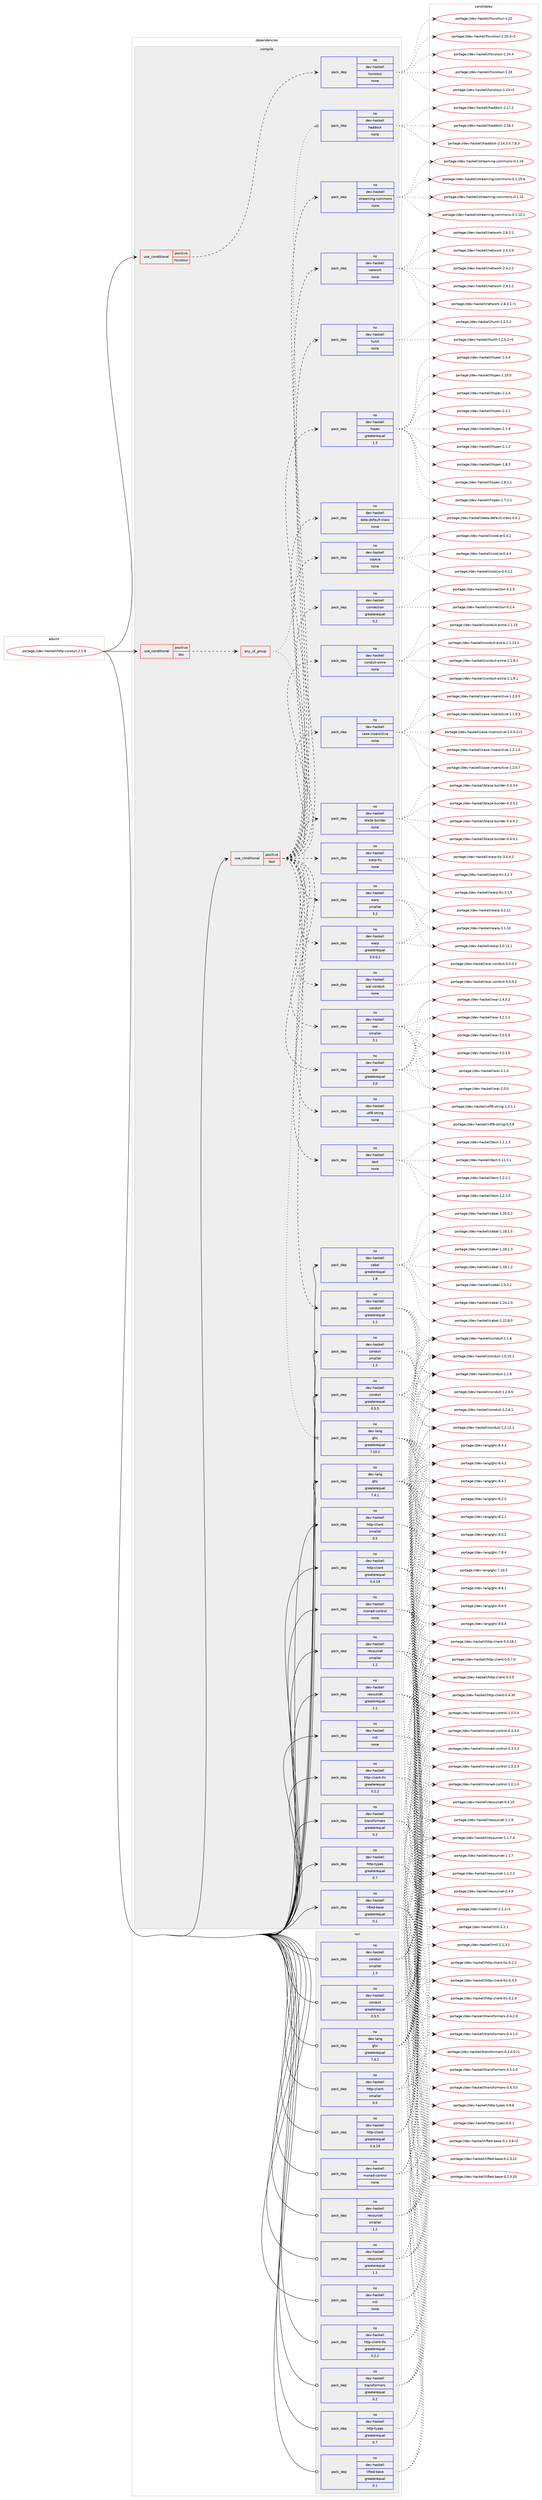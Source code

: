 digraph prolog {

# *************
# Graph options
# *************

newrank=true;
concentrate=true;
compound=true;
graph [rankdir=LR,fontname=Helvetica,fontsize=10,ranksep=1.5];#, ranksep=2.5, nodesep=0.2];
edge  [arrowhead=vee];
node  [fontname=Helvetica,fontsize=10];

# **********
# The ebuild
# **********

subgraph cluster_leftcol {
color=gray;
label=<<i>ebuild</i>>;
id [label="portage://dev-haskell/http-conduit-2.1.8", color=red, width=4, href="../dev-haskell/http-conduit-2.1.8.svg"];
}

# ****************
# The dependencies
# ****************

subgraph cluster_midcol {
color=gray;
label=<<i>dependencies</i>>;
subgraph cluster_compile {
fillcolor="#eeeeee";
style=filled;
label=<<i>compile</i>>;
subgraph cond133205 {
dependency556306 [label=<<TABLE BORDER="0" CELLBORDER="1" CELLSPACING="0" CELLPADDING="4"><TR><TD ROWSPAN="3" CELLPADDING="10">use_conditional</TD></TR><TR><TD>positive</TD></TR><TR><TD>doc</TD></TR></TABLE>>, shape=none, color=red];
subgraph any6208 {
dependency556307 [label=<<TABLE BORDER="0" CELLBORDER="1" CELLSPACING="0" CELLPADDING="4"><TR><TD CELLPADDING="10">any_of_group</TD></TR></TABLE>>, shape=none, color=red];subgraph pack416656 {
dependency556308 [label=<<TABLE BORDER="0" CELLBORDER="1" CELLSPACING="0" CELLPADDING="4" WIDTH="220"><TR><TD ROWSPAN="6" CELLPADDING="30">pack_dep</TD></TR><TR><TD WIDTH="110">no</TD></TR><TR><TD>dev-haskell</TD></TR><TR><TD>haddock</TD></TR><TR><TD>none</TD></TR><TR><TD></TD></TR></TABLE>>, shape=none, color=blue];
}
dependency556307:e -> dependency556308:w [weight=20,style="dotted",arrowhead="oinv"];
subgraph pack416657 {
dependency556309 [label=<<TABLE BORDER="0" CELLBORDER="1" CELLSPACING="0" CELLPADDING="4" WIDTH="220"><TR><TD ROWSPAN="6" CELLPADDING="30">pack_dep</TD></TR><TR><TD WIDTH="110">no</TD></TR><TR><TD>dev-lang</TD></TR><TR><TD>ghc</TD></TR><TR><TD>greaterequal</TD></TR><TR><TD>7.10.2</TD></TR></TABLE>>, shape=none, color=blue];
}
dependency556307:e -> dependency556309:w [weight=20,style="dotted",arrowhead="oinv"];
}
dependency556306:e -> dependency556307:w [weight=20,style="dashed",arrowhead="vee"];
}
id:e -> dependency556306:w [weight=20,style="solid",arrowhead="vee"];
subgraph cond133206 {
dependency556310 [label=<<TABLE BORDER="0" CELLBORDER="1" CELLSPACING="0" CELLPADDING="4"><TR><TD ROWSPAN="3" CELLPADDING="10">use_conditional</TD></TR><TR><TD>positive</TD></TR><TR><TD>hscolour</TD></TR></TABLE>>, shape=none, color=red];
subgraph pack416658 {
dependency556311 [label=<<TABLE BORDER="0" CELLBORDER="1" CELLSPACING="0" CELLPADDING="4" WIDTH="220"><TR><TD ROWSPAN="6" CELLPADDING="30">pack_dep</TD></TR><TR><TD WIDTH="110">no</TD></TR><TR><TD>dev-haskell</TD></TR><TR><TD>hscolour</TD></TR><TR><TD>none</TD></TR><TR><TD></TD></TR></TABLE>>, shape=none, color=blue];
}
dependency556310:e -> dependency556311:w [weight=20,style="dashed",arrowhead="vee"];
}
id:e -> dependency556310:w [weight=20,style="solid",arrowhead="vee"];
subgraph cond133207 {
dependency556312 [label=<<TABLE BORDER="0" CELLBORDER="1" CELLSPACING="0" CELLPADDING="4"><TR><TD ROWSPAN="3" CELLPADDING="10">use_conditional</TD></TR><TR><TD>positive</TD></TR><TR><TD>test</TD></TR></TABLE>>, shape=none, color=red];
subgraph pack416659 {
dependency556313 [label=<<TABLE BORDER="0" CELLBORDER="1" CELLSPACING="0" CELLPADDING="4" WIDTH="220"><TR><TD ROWSPAN="6" CELLPADDING="30">pack_dep</TD></TR><TR><TD WIDTH="110">no</TD></TR><TR><TD>dev-haskell</TD></TR><TR><TD>blaze-builder</TD></TR><TR><TD>none</TD></TR><TR><TD></TD></TR></TABLE>>, shape=none, color=blue];
}
dependency556312:e -> dependency556313:w [weight=20,style="dashed",arrowhead="vee"];
subgraph pack416660 {
dependency556314 [label=<<TABLE BORDER="0" CELLBORDER="1" CELLSPACING="0" CELLPADDING="4" WIDTH="220"><TR><TD ROWSPAN="6" CELLPADDING="30">pack_dep</TD></TR><TR><TD WIDTH="110">no</TD></TR><TR><TD>dev-haskell</TD></TR><TR><TD>case-insensitive</TD></TR><TR><TD>none</TD></TR><TR><TD></TD></TR></TABLE>>, shape=none, color=blue];
}
dependency556312:e -> dependency556314:w [weight=20,style="dashed",arrowhead="vee"];
subgraph pack416661 {
dependency556315 [label=<<TABLE BORDER="0" CELLBORDER="1" CELLSPACING="0" CELLPADDING="4" WIDTH="220"><TR><TD ROWSPAN="6" CELLPADDING="30">pack_dep</TD></TR><TR><TD WIDTH="110">no</TD></TR><TR><TD>dev-haskell</TD></TR><TR><TD>conduit</TD></TR><TR><TD>greaterequal</TD></TR><TR><TD>1.1</TD></TR></TABLE>>, shape=none, color=blue];
}
dependency556312:e -> dependency556315:w [weight=20,style="dashed",arrowhead="vee"];
subgraph pack416662 {
dependency556316 [label=<<TABLE BORDER="0" CELLBORDER="1" CELLSPACING="0" CELLPADDING="4" WIDTH="220"><TR><TD ROWSPAN="6" CELLPADDING="30">pack_dep</TD></TR><TR><TD WIDTH="110">no</TD></TR><TR><TD>dev-haskell</TD></TR><TR><TD>conduit-extra</TD></TR><TR><TD>none</TD></TR><TR><TD></TD></TR></TABLE>>, shape=none, color=blue];
}
dependency556312:e -> dependency556316:w [weight=20,style="dashed",arrowhead="vee"];
subgraph pack416663 {
dependency556317 [label=<<TABLE BORDER="0" CELLBORDER="1" CELLSPACING="0" CELLPADDING="4" WIDTH="220"><TR><TD ROWSPAN="6" CELLPADDING="30">pack_dep</TD></TR><TR><TD WIDTH="110">no</TD></TR><TR><TD>dev-haskell</TD></TR><TR><TD>connection</TD></TR><TR><TD>greaterequal</TD></TR><TR><TD>0.2</TD></TR></TABLE>>, shape=none, color=blue];
}
dependency556312:e -> dependency556317:w [weight=20,style="dashed",arrowhead="vee"];
subgraph pack416664 {
dependency556318 [label=<<TABLE BORDER="0" CELLBORDER="1" CELLSPACING="0" CELLPADDING="4" WIDTH="220"><TR><TD ROWSPAN="6" CELLPADDING="30">pack_dep</TD></TR><TR><TD WIDTH="110">no</TD></TR><TR><TD>dev-haskell</TD></TR><TR><TD>cookie</TD></TR><TR><TD>none</TD></TR><TR><TD></TD></TR></TABLE>>, shape=none, color=blue];
}
dependency556312:e -> dependency556318:w [weight=20,style="dashed",arrowhead="vee"];
subgraph pack416665 {
dependency556319 [label=<<TABLE BORDER="0" CELLBORDER="1" CELLSPACING="0" CELLPADDING="4" WIDTH="220"><TR><TD ROWSPAN="6" CELLPADDING="30">pack_dep</TD></TR><TR><TD WIDTH="110">no</TD></TR><TR><TD>dev-haskell</TD></TR><TR><TD>data-default-class</TD></TR><TR><TD>none</TD></TR><TR><TD></TD></TR></TABLE>>, shape=none, color=blue];
}
dependency556312:e -> dependency556319:w [weight=20,style="dashed",arrowhead="vee"];
subgraph pack416666 {
dependency556320 [label=<<TABLE BORDER="0" CELLBORDER="1" CELLSPACING="0" CELLPADDING="4" WIDTH="220"><TR><TD ROWSPAN="6" CELLPADDING="30">pack_dep</TD></TR><TR><TD WIDTH="110">no</TD></TR><TR><TD>dev-haskell</TD></TR><TR><TD>hspec</TD></TR><TR><TD>greaterequal</TD></TR><TR><TD>1.3</TD></TR></TABLE>>, shape=none, color=blue];
}
dependency556312:e -> dependency556320:w [weight=20,style="dashed",arrowhead="vee"];
subgraph pack416667 {
dependency556321 [label=<<TABLE BORDER="0" CELLBORDER="1" CELLSPACING="0" CELLPADDING="4" WIDTH="220"><TR><TD ROWSPAN="6" CELLPADDING="30">pack_dep</TD></TR><TR><TD WIDTH="110">no</TD></TR><TR><TD>dev-haskell</TD></TR><TR><TD>hunit</TD></TR><TR><TD>none</TD></TR><TR><TD></TD></TR></TABLE>>, shape=none, color=blue];
}
dependency556312:e -> dependency556321:w [weight=20,style="dashed",arrowhead="vee"];
subgraph pack416668 {
dependency556322 [label=<<TABLE BORDER="0" CELLBORDER="1" CELLSPACING="0" CELLPADDING="4" WIDTH="220"><TR><TD ROWSPAN="6" CELLPADDING="30">pack_dep</TD></TR><TR><TD WIDTH="110">no</TD></TR><TR><TD>dev-haskell</TD></TR><TR><TD>network</TD></TR><TR><TD>none</TD></TR><TR><TD></TD></TR></TABLE>>, shape=none, color=blue];
}
dependency556312:e -> dependency556322:w [weight=20,style="dashed",arrowhead="vee"];
subgraph pack416669 {
dependency556323 [label=<<TABLE BORDER="0" CELLBORDER="1" CELLSPACING="0" CELLPADDING="4" WIDTH="220"><TR><TD ROWSPAN="6" CELLPADDING="30">pack_dep</TD></TR><TR><TD WIDTH="110">no</TD></TR><TR><TD>dev-haskell</TD></TR><TR><TD>streaming-commons</TD></TR><TR><TD>none</TD></TR><TR><TD></TD></TR></TABLE>>, shape=none, color=blue];
}
dependency556312:e -> dependency556323:w [weight=20,style="dashed",arrowhead="vee"];
subgraph pack416670 {
dependency556324 [label=<<TABLE BORDER="0" CELLBORDER="1" CELLSPACING="0" CELLPADDING="4" WIDTH="220"><TR><TD ROWSPAN="6" CELLPADDING="30">pack_dep</TD></TR><TR><TD WIDTH="110">no</TD></TR><TR><TD>dev-haskell</TD></TR><TR><TD>text</TD></TR><TR><TD>none</TD></TR><TR><TD></TD></TR></TABLE>>, shape=none, color=blue];
}
dependency556312:e -> dependency556324:w [weight=20,style="dashed",arrowhead="vee"];
subgraph pack416671 {
dependency556325 [label=<<TABLE BORDER="0" CELLBORDER="1" CELLSPACING="0" CELLPADDING="4" WIDTH="220"><TR><TD ROWSPAN="6" CELLPADDING="30">pack_dep</TD></TR><TR><TD WIDTH="110">no</TD></TR><TR><TD>dev-haskell</TD></TR><TR><TD>utf8-string</TD></TR><TR><TD>none</TD></TR><TR><TD></TD></TR></TABLE>>, shape=none, color=blue];
}
dependency556312:e -> dependency556325:w [weight=20,style="dashed",arrowhead="vee"];
subgraph pack416672 {
dependency556326 [label=<<TABLE BORDER="0" CELLBORDER="1" CELLSPACING="0" CELLPADDING="4" WIDTH="220"><TR><TD ROWSPAN="6" CELLPADDING="30">pack_dep</TD></TR><TR><TD WIDTH="110">no</TD></TR><TR><TD>dev-haskell</TD></TR><TR><TD>wai</TD></TR><TR><TD>greaterequal</TD></TR><TR><TD>3.0</TD></TR></TABLE>>, shape=none, color=blue];
}
dependency556312:e -> dependency556326:w [weight=20,style="dashed",arrowhead="vee"];
subgraph pack416673 {
dependency556327 [label=<<TABLE BORDER="0" CELLBORDER="1" CELLSPACING="0" CELLPADDING="4" WIDTH="220"><TR><TD ROWSPAN="6" CELLPADDING="30">pack_dep</TD></TR><TR><TD WIDTH="110">no</TD></TR><TR><TD>dev-haskell</TD></TR><TR><TD>wai</TD></TR><TR><TD>smaller</TD></TR><TR><TD>3.1</TD></TR></TABLE>>, shape=none, color=blue];
}
dependency556312:e -> dependency556327:w [weight=20,style="dashed",arrowhead="vee"];
subgraph pack416674 {
dependency556328 [label=<<TABLE BORDER="0" CELLBORDER="1" CELLSPACING="0" CELLPADDING="4" WIDTH="220"><TR><TD ROWSPAN="6" CELLPADDING="30">pack_dep</TD></TR><TR><TD WIDTH="110">no</TD></TR><TR><TD>dev-haskell</TD></TR><TR><TD>wai-conduit</TD></TR><TR><TD>none</TD></TR><TR><TD></TD></TR></TABLE>>, shape=none, color=blue];
}
dependency556312:e -> dependency556328:w [weight=20,style="dashed",arrowhead="vee"];
subgraph pack416675 {
dependency556329 [label=<<TABLE BORDER="0" CELLBORDER="1" CELLSPACING="0" CELLPADDING="4" WIDTH="220"><TR><TD ROWSPAN="6" CELLPADDING="30">pack_dep</TD></TR><TR><TD WIDTH="110">no</TD></TR><TR><TD>dev-haskell</TD></TR><TR><TD>warp</TD></TR><TR><TD>greaterequal</TD></TR><TR><TD>3.0.0.2</TD></TR></TABLE>>, shape=none, color=blue];
}
dependency556312:e -> dependency556329:w [weight=20,style="dashed",arrowhead="vee"];
subgraph pack416676 {
dependency556330 [label=<<TABLE BORDER="0" CELLBORDER="1" CELLSPACING="0" CELLPADDING="4" WIDTH="220"><TR><TD ROWSPAN="6" CELLPADDING="30">pack_dep</TD></TR><TR><TD WIDTH="110">no</TD></TR><TR><TD>dev-haskell</TD></TR><TR><TD>warp</TD></TR><TR><TD>smaller</TD></TR><TR><TD>3.2</TD></TR></TABLE>>, shape=none, color=blue];
}
dependency556312:e -> dependency556330:w [weight=20,style="dashed",arrowhead="vee"];
subgraph pack416677 {
dependency556331 [label=<<TABLE BORDER="0" CELLBORDER="1" CELLSPACING="0" CELLPADDING="4" WIDTH="220"><TR><TD ROWSPAN="6" CELLPADDING="30">pack_dep</TD></TR><TR><TD WIDTH="110">no</TD></TR><TR><TD>dev-haskell</TD></TR><TR><TD>warp-tls</TD></TR><TR><TD>none</TD></TR><TR><TD></TD></TR></TABLE>>, shape=none, color=blue];
}
dependency556312:e -> dependency556331:w [weight=20,style="dashed",arrowhead="vee"];
}
id:e -> dependency556312:w [weight=20,style="solid",arrowhead="vee"];
subgraph pack416678 {
dependency556332 [label=<<TABLE BORDER="0" CELLBORDER="1" CELLSPACING="0" CELLPADDING="4" WIDTH="220"><TR><TD ROWSPAN="6" CELLPADDING="30">pack_dep</TD></TR><TR><TD WIDTH="110">no</TD></TR><TR><TD>dev-haskell</TD></TR><TR><TD>cabal</TD></TR><TR><TD>greaterequal</TD></TR><TR><TD>1.8</TD></TR></TABLE>>, shape=none, color=blue];
}
id:e -> dependency556332:w [weight=20,style="solid",arrowhead="vee"];
subgraph pack416679 {
dependency556333 [label=<<TABLE BORDER="0" CELLBORDER="1" CELLSPACING="0" CELLPADDING="4" WIDTH="220"><TR><TD ROWSPAN="6" CELLPADDING="30">pack_dep</TD></TR><TR><TD WIDTH="110">no</TD></TR><TR><TD>dev-haskell</TD></TR><TR><TD>conduit</TD></TR><TR><TD>greaterequal</TD></TR><TR><TD>0.5.5</TD></TR></TABLE>>, shape=none, color=blue];
}
id:e -> dependency556333:w [weight=20,style="solid",arrowhead="vee"];
subgraph pack416680 {
dependency556334 [label=<<TABLE BORDER="0" CELLBORDER="1" CELLSPACING="0" CELLPADDING="4" WIDTH="220"><TR><TD ROWSPAN="6" CELLPADDING="30">pack_dep</TD></TR><TR><TD WIDTH="110">no</TD></TR><TR><TD>dev-haskell</TD></TR><TR><TD>conduit</TD></TR><TR><TD>smaller</TD></TR><TR><TD>1.3</TD></TR></TABLE>>, shape=none, color=blue];
}
id:e -> dependency556334:w [weight=20,style="solid",arrowhead="vee"];
subgraph pack416681 {
dependency556335 [label=<<TABLE BORDER="0" CELLBORDER="1" CELLSPACING="0" CELLPADDING="4" WIDTH="220"><TR><TD ROWSPAN="6" CELLPADDING="30">pack_dep</TD></TR><TR><TD WIDTH="110">no</TD></TR><TR><TD>dev-haskell</TD></TR><TR><TD>http-client</TD></TR><TR><TD>greaterequal</TD></TR><TR><TD>0.4.19</TD></TR></TABLE>>, shape=none, color=blue];
}
id:e -> dependency556335:w [weight=20,style="solid",arrowhead="vee"];
subgraph pack416682 {
dependency556336 [label=<<TABLE BORDER="0" CELLBORDER="1" CELLSPACING="0" CELLPADDING="4" WIDTH="220"><TR><TD ROWSPAN="6" CELLPADDING="30">pack_dep</TD></TR><TR><TD WIDTH="110">no</TD></TR><TR><TD>dev-haskell</TD></TR><TR><TD>http-client</TD></TR><TR><TD>smaller</TD></TR><TR><TD>0.5</TD></TR></TABLE>>, shape=none, color=blue];
}
id:e -> dependency556336:w [weight=20,style="solid",arrowhead="vee"];
subgraph pack416683 {
dependency556337 [label=<<TABLE BORDER="0" CELLBORDER="1" CELLSPACING="0" CELLPADDING="4" WIDTH="220"><TR><TD ROWSPAN="6" CELLPADDING="30">pack_dep</TD></TR><TR><TD WIDTH="110">no</TD></TR><TR><TD>dev-haskell</TD></TR><TR><TD>http-client-tls</TD></TR><TR><TD>greaterequal</TD></TR><TR><TD>0.2.2</TD></TR></TABLE>>, shape=none, color=blue];
}
id:e -> dependency556337:w [weight=20,style="solid",arrowhead="vee"];
subgraph pack416684 {
dependency556338 [label=<<TABLE BORDER="0" CELLBORDER="1" CELLSPACING="0" CELLPADDING="4" WIDTH="220"><TR><TD ROWSPAN="6" CELLPADDING="30">pack_dep</TD></TR><TR><TD WIDTH="110">no</TD></TR><TR><TD>dev-haskell</TD></TR><TR><TD>http-types</TD></TR><TR><TD>greaterequal</TD></TR><TR><TD>0.7</TD></TR></TABLE>>, shape=none, color=blue];
}
id:e -> dependency556338:w [weight=20,style="solid",arrowhead="vee"];
subgraph pack416685 {
dependency556339 [label=<<TABLE BORDER="0" CELLBORDER="1" CELLSPACING="0" CELLPADDING="4" WIDTH="220"><TR><TD ROWSPAN="6" CELLPADDING="30">pack_dep</TD></TR><TR><TD WIDTH="110">no</TD></TR><TR><TD>dev-haskell</TD></TR><TR><TD>lifted-base</TD></TR><TR><TD>greaterequal</TD></TR><TR><TD>0.1</TD></TR></TABLE>>, shape=none, color=blue];
}
id:e -> dependency556339:w [weight=20,style="solid",arrowhead="vee"];
subgraph pack416686 {
dependency556340 [label=<<TABLE BORDER="0" CELLBORDER="1" CELLSPACING="0" CELLPADDING="4" WIDTH="220"><TR><TD ROWSPAN="6" CELLPADDING="30">pack_dep</TD></TR><TR><TD WIDTH="110">no</TD></TR><TR><TD>dev-haskell</TD></TR><TR><TD>monad-control</TD></TR><TR><TD>none</TD></TR><TR><TD></TD></TR></TABLE>>, shape=none, color=blue];
}
id:e -> dependency556340:w [weight=20,style="solid",arrowhead="vee"];
subgraph pack416687 {
dependency556341 [label=<<TABLE BORDER="0" CELLBORDER="1" CELLSPACING="0" CELLPADDING="4" WIDTH="220"><TR><TD ROWSPAN="6" CELLPADDING="30">pack_dep</TD></TR><TR><TD WIDTH="110">no</TD></TR><TR><TD>dev-haskell</TD></TR><TR><TD>mtl</TD></TR><TR><TD>none</TD></TR><TR><TD></TD></TR></TABLE>>, shape=none, color=blue];
}
id:e -> dependency556341:w [weight=20,style="solid",arrowhead="vee"];
subgraph pack416688 {
dependency556342 [label=<<TABLE BORDER="0" CELLBORDER="1" CELLSPACING="0" CELLPADDING="4" WIDTH="220"><TR><TD ROWSPAN="6" CELLPADDING="30">pack_dep</TD></TR><TR><TD WIDTH="110">no</TD></TR><TR><TD>dev-haskell</TD></TR><TR><TD>resourcet</TD></TR><TR><TD>greaterequal</TD></TR><TR><TD>1.1</TD></TR></TABLE>>, shape=none, color=blue];
}
id:e -> dependency556342:w [weight=20,style="solid",arrowhead="vee"];
subgraph pack416689 {
dependency556343 [label=<<TABLE BORDER="0" CELLBORDER="1" CELLSPACING="0" CELLPADDING="4" WIDTH="220"><TR><TD ROWSPAN="6" CELLPADDING="30">pack_dep</TD></TR><TR><TD WIDTH="110">no</TD></TR><TR><TD>dev-haskell</TD></TR><TR><TD>resourcet</TD></TR><TR><TD>smaller</TD></TR><TR><TD>1.2</TD></TR></TABLE>>, shape=none, color=blue];
}
id:e -> dependency556343:w [weight=20,style="solid",arrowhead="vee"];
subgraph pack416690 {
dependency556344 [label=<<TABLE BORDER="0" CELLBORDER="1" CELLSPACING="0" CELLPADDING="4" WIDTH="220"><TR><TD ROWSPAN="6" CELLPADDING="30">pack_dep</TD></TR><TR><TD WIDTH="110">no</TD></TR><TR><TD>dev-haskell</TD></TR><TR><TD>transformers</TD></TR><TR><TD>greaterequal</TD></TR><TR><TD>0.2</TD></TR></TABLE>>, shape=none, color=blue];
}
id:e -> dependency556344:w [weight=20,style="solid",arrowhead="vee"];
subgraph pack416691 {
dependency556345 [label=<<TABLE BORDER="0" CELLBORDER="1" CELLSPACING="0" CELLPADDING="4" WIDTH="220"><TR><TD ROWSPAN="6" CELLPADDING="30">pack_dep</TD></TR><TR><TD WIDTH="110">no</TD></TR><TR><TD>dev-lang</TD></TR><TR><TD>ghc</TD></TR><TR><TD>greaterequal</TD></TR><TR><TD>7.4.1</TD></TR></TABLE>>, shape=none, color=blue];
}
id:e -> dependency556345:w [weight=20,style="solid",arrowhead="vee"];
}
subgraph cluster_compileandrun {
fillcolor="#eeeeee";
style=filled;
label=<<i>compile and run</i>>;
}
subgraph cluster_run {
fillcolor="#eeeeee";
style=filled;
label=<<i>run</i>>;
subgraph pack416692 {
dependency556346 [label=<<TABLE BORDER="0" CELLBORDER="1" CELLSPACING="0" CELLPADDING="4" WIDTH="220"><TR><TD ROWSPAN="6" CELLPADDING="30">pack_dep</TD></TR><TR><TD WIDTH="110">no</TD></TR><TR><TD>dev-haskell</TD></TR><TR><TD>conduit</TD></TR><TR><TD>greaterequal</TD></TR><TR><TD>0.5.5</TD></TR></TABLE>>, shape=none, color=blue];
}
id:e -> dependency556346:w [weight=20,style="solid",arrowhead="odot"];
subgraph pack416693 {
dependency556347 [label=<<TABLE BORDER="0" CELLBORDER="1" CELLSPACING="0" CELLPADDING="4" WIDTH="220"><TR><TD ROWSPAN="6" CELLPADDING="30">pack_dep</TD></TR><TR><TD WIDTH="110">no</TD></TR><TR><TD>dev-haskell</TD></TR><TR><TD>conduit</TD></TR><TR><TD>smaller</TD></TR><TR><TD>1.3</TD></TR></TABLE>>, shape=none, color=blue];
}
id:e -> dependency556347:w [weight=20,style="solid",arrowhead="odot"];
subgraph pack416694 {
dependency556348 [label=<<TABLE BORDER="0" CELLBORDER="1" CELLSPACING="0" CELLPADDING="4" WIDTH="220"><TR><TD ROWSPAN="6" CELLPADDING="30">pack_dep</TD></TR><TR><TD WIDTH="110">no</TD></TR><TR><TD>dev-haskell</TD></TR><TR><TD>http-client</TD></TR><TR><TD>greaterequal</TD></TR><TR><TD>0.4.19</TD></TR></TABLE>>, shape=none, color=blue];
}
id:e -> dependency556348:w [weight=20,style="solid",arrowhead="odot"];
subgraph pack416695 {
dependency556349 [label=<<TABLE BORDER="0" CELLBORDER="1" CELLSPACING="0" CELLPADDING="4" WIDTH="220"><TR><TD ROWSPAN="6" CELLPADDING="30">pack_dep</TD></TR><TR><TD WIDTH="110">no</TD></TR><TR><TD>dev-haskell</TD></TR><TR><TD>http-client</TD></TR><TR><TD>smaller</TD></TR><TR><TD>0.5</TD></TR></TABLE>>, shape=none, color=blue];
}
id:e -> dependency556349:w [weight=20,style="solid",arrowhead="odot"];
subgraph pack416696 {
dependency556350 [label=<<TABLE BORDER="0" CELLBORDER="1" CELLSPACING="0" CELLPADDING="4" WIDTH="220"><TR><TD ROWSPAN="6" CELLPADDING="30">pack_dep</TD></TR><TR><TD WIDTH="110">no</TD></TR><TR><TD>dev-haskell</TD></TR><TR><TD>http-client-tls</TD></TR><TR><TD>greaterequal</TD></TR><TR><TD>0.2.2</TD></TR></TABLE>>, shape=none, color=blue];
}
id:e -> dependency556350:w [weight=20,style="solid",arrowhead="odot"];
subgraph pack416697 {
dependency556351 [label=<<TABLE BORDER="0" CELLBORDER="1" CELLSPACING="0" CELLPADDING="4" WIDTH="220"><TR><TD ROWSPAN="6" CELLPADDING="30">pack_dep</TD></TR><TR><TD WIDTH="110">no</TD></TR><TR><TD>dev-haskell</TD></TR><TR><TD>http-types</TD></TR><TR><TD>greaterequal</TD></TR><TR><TD>0.7</TD></TR></TABLE>>, shape=none, color=blue];
}
id:e -> dependency556351:w [weight=20,style="solid",arrowhead="odot"];
subgraph pack416698 {
dependency556352 [label=<<TABLE BORDER="0" CELLBORDER="1" CELLSPACING="0" CELLPADDING="4" WIDTH="220"><TR><TD ROWSPAN="6" CELLPADDING="30">pack_dep</TD></TR><TR><TD WIDTH="110">no</TD></TR><TR><TD>dev-haskell</TD></TR><TR><TD>lifted-base</TD></TR><TR><TD>greaterequal</TD></TR><TR><TD>0.1</TD></TR></TABLE>>, shape=none, color=blue];
}
id:e -> dependency556352:w [weight=20,style="solid",arrowhead="odot"];
subgraph pack416699 {
dependency556353 [label=<<TABLE BORDER="0" CELLBORDER="1" CELLSPACING="0" CELLPADDING="4" WIDTH="220"><TR><TD ROWSPAN="6" CELLPADDING="30">pack_dep</TD></TR><TR><TD WIDTH="110">no</TD></TR><TR><TD>dev-haskell</TD></TR><TR><TD>monad-control</TD></TR><TR><TD>none</TD></TR><TR><TD></TD></TR></TABLE>>, shape=none, color=blue];
}
id:e -> dependency556353:w [weight=20,style="solid",arrowhead="odot"];
subgraph pack416700 {
dependency556354 [label=<<TABLE BORDER="0" CELLBORDER="1" CELLSPACING="0" CELLPADDING="4" WIDTH="220"><TR><TD ROWSPAN="6" CELLPADDING="30">pack_dep</TD></TR><TR><TD WIDTH="110">no</TD></TR><TR><TD>dev-haskell</TD></TR><TR><TD>mtl</TD></TR><TR><TD>none</TD></TR><TR><TD></TD></TR></TABLE>>, shape=none, color=blue];
}
id:e -> dependency556354:w [weight=20,style="solid",arrowhead="odot"];
subgraph pack416701 {
dependency556355 [label=<<TABLE BORDER="0" CELLBORDER="1" CELLSPACING="0" CELLPADDING="4" WIDTH="220"><TR><TD ROWSPAN="6" CELLPADDING="30">pack_dep</TD></TR><TR><TD WIDTH="110">no</TD></TR><TR><TD>dev-haskell</TD></TR><TR><TD>resourcet</TD></TR><TR><TD>greaterequal</TD></TR><TR><TD>1.1</TD></TR></TABLE>>, shape=none, color=blue];
}
id:e -> dependency556355:w [weight=20,style="solid",arrowhead="odot"];
subgraph pack416702 {
dependency556356 [label=<<TABLE BORDER="0" CELLBORDER="1" CELLSPACING="0" CELLPADDING="4" WIDTH="220"><TR><TD ROWSPAN="6" CELLPADDING="30">pack_dep</TD></TR><TR><TD WIDTH="110">no</TD></TR><TR><TD>dev-haskell</TD></TR><TR><TD>resourcet</TD></TR><TR><TD>smaller</TD></TR><TR><TD>1.2</TD></TR></TABLE>>, shape=none, color=blue];
}
id:e -> dependency556356:w [weight=20,style="solid",arrowhead="odot"];
subgraph pack416703 {
dependency556357 [label=<<TABLE BORDER="0" CELLBORDER="1" CELLSPACING="0" CELLPADDING="4" WIDTH="220"><TR><TD ROWSPAN="6" CELLPADDING="30">pack_dep</TD></TR><TR><TD WIDTH="110">no</TD></TR><TR><TD>dev-haskell</TD></TR><TR><TD>transformers</TD></TR><TR><TD>greaterequal</TD></TR><TR><TD>0.2</TD></TR></TABLE>>, shape=none, color=blue];
}
id:e -> dependency556357:w [weight=20,style="solid",arrowhead="odot"];
subgraph pack416704 {
dependency556358 [label=<<TABLE BORDER="0" CELLBORDER="1" CELLSPACING="0" CELLPADDING="4" WIDTH="220"><TR><TD ROWSPAN="6" CELLPADDING="30">pack_dep</TD></TR><TR><TD WIDTH="110">no</TD></TR><TR><TD>dev-lang</TD></TR><TR><TD>ghc</TD></TR><TR><TD>greaterequal</TD></TR><TR><TD>7.4.1</TD></TR></TABLE>>, shape=none, color=blue];
}
id:e -> dependency556358:w [weight=20,style="solid",arrowhead="odot"];
}
}

# **************
# The candidates
# **************

subgraph cluster_choices {
rank=same;
color=gray;
label=<<i>candidates</i>>;

subgraph choice416656 {
color=black;
nodesep=1;
choice100101118451049711510710110810847104971001001119910745504649554650 [label="portage://dev-haskell/haddock-2.17.2", color=red, width=4,href="../dev-haskell/haddock-2.17.2.svg"];
choice100101118451049711510710110810847104971001001119910745504649544649 [label="portage://dev-haskell/haddock-2.16.1", color=red, width=4,href="../dev-haskell/haddock-2.16.1.svg"];
choice1001011184510497115107101108108471049710010011199107455046495246514648465546564651 [label="portage://dev-haskell/haddock-2.14.3.0.7.8.3", color=red, width=4,href="../dev-haskell/haddock-2.14.3.0.7.8.3.svg"];
dependency556308:e -> choice100101118451049711510710110810847104971001001119910745504649554650:w [style=dotted,weight="100"];
dependency556308:e -> choice100101118451049711510710110810847104971001001119910745504649544649:w [style=dotted,weight="100"];
dependency556308:e -> choice1001011184510497115107101108108471049710010011199107455046495246514648465546564651:w [style=dotted,weight="100"];
}
subgraph choice416657 {
color=black;
nodesep=1;
choice10010111845108971101034710310499455646564649 [label="portage://dev-lang/ghc-8.8.1", color=red, width=4,href="../dev-lang/ghc-8.8.1.svg"];
choice10010111845108971101034710310499455646544653 [label="portage://dev-lang/ghc-8.6.5", color=red, width=4,href="../dev-lang/ghc-8.6.5.svg"];
choice10010111845108971101034710310499455646544652 [label="portage://dev-lang/ghc-8.6.4", color=red, width=4,href="../dev-lang/ghc-8.6.4.svg"];
choice10010111845108971101034710310499455646524651 [label="portage://dev-lang/ghc-8.4.3", color=red, width=4,href="../dev-lang/ghc-8.4.3.svg"];
choice10010111845108971101034710310499455646524650 [label="portage://dev-lang/ghc-8.4.2", color=red, width=4,href="../dev-lang/ghc-8.4.2.svg"];
choice10010111845108971101034710310499455646524649 [label="portage://dev-lang/ghc-8.4.1", color=red, width=4,href="../dev-lang/ghc-8.4.1.svg"];
choice10010111845108971101034710310499455646504650 [label="portage://dev-lang/ghc-8.2.2", color=red, width=4,href="../dev-lang/ghc-8.2.2.svg"];
choice10010111845108971101034710310499455646504649 [label="portage://dev-lang/ghc-8.2.1", color=red, width=4,href="../dev-lang/ghc-8.2.1.svg"];
choice10010111845108971101034710310499455646484650 [label="portage://dev-lang/ghc-8.0.2", color=red, width=4,href="../dev-lang/ghc-8.0.2.svg"];
choice10010111845108971101034710310499455546564652 [label="portage://dev-lang/ghc-7.8.4", color=red, width=4,href="../dev-lang/ghc-7.8.4.svg"];
choice1001011184510897110103471031049945554649484651 [label="portage://dev-lang/ghc-7.10.3", color=red, width=4,href="../dev-lang/ghc-7.10.3.svg"];
dependency556309:e -> choice10010111845108971101034710310499455646564649:w [style=dotted,weight="100"];
dependency556309:e -> choice10010111845108971101034710310499455646544653:w [style=dotted,weight="100"];
dependency556309:e -> choice10010111845108971101034710310499455646544652:w [style=dotted,weight="100"];
dependency556309:e -> choice10010111845108971101034710310499455646524651:w [style=dotted,weight="100"];
dependency556309:e -> choice10010111845108971101034710310499455646524650:w [style=dotted,weight="100"];
dependency556309:e -> choice10010111845108971101034710310499455646524649:w [style=dotted,weight="100"];
dependency556309:e -> choice10010111845108971101034710310499455646504650:w [style=dotted,weight="100"];
dependency556309:e -> choice10010111845108971101034710310499455646504649:w [style=dotted,weight="100"];
dependency556309:e -> choice10010111845108971101034710310499455646484650:w [style=dotted,weight="100"];
dependency556309:e -> choice10010111845108971101034710310499455546564652:w [style=dotted,weight="100"];
dependency556309:e -> choice1001011184510897110103471031049945554649484651:w [style=dotted,weight="100"];
}
subgraph choice416658 {
color=black;
nodesep=1;
choice1001011184510497115107101108108471041159911110811111711445494650524652 [label="portage://dev-haskell/hscolour-1.24.4", color=red, width=4,href="../dev-haskell/hscolour-1.24.4.svg"];
choice100101118451049711510710110810847104115991111081111171144549465052 [label="portage://dev-haskell/hscolour-1.24", color=red, width=4,href="../dev-haskell/hscolour-1.24.svg"];
choice1001011184510497115107101108108471041159911110811111711445494650514511449 [label="portage://dev-haskell/hscolour-1.23-r1", color=red, width=4,href="../dev-haskell/hscolour-1.23-r1.svg"];
choice100101118451049711510710110810847104115991111081111171144549465050 [label="portage://dev-haskell/hscolour-1.22", color=red, width=4,href="../dev-haskell/hscolour-1.22.svg"];
choice10010111845104971151071011081084710411599111108111117114454946504846514511449 [label="portage://dev-haskell/hscolour-1.20.3-r1", color=red, width=4,href="../dev-haskell/hscolour-1.20.3-r1.svg"];
dependency556311:e -> choice1001011184510497115107101108108471041159911110811111711445494650524652:w [style=dotted,weight="100"];
dependency556311:e -> choice100101118451049711510710110810847104115991111081111171144549465052:w [style=dotted,weight="100"];
dependency556311:e -> choice1001011184510497115107101108108471041159911110811111711445494650514511449:w [style=dotted,weight="100"];
dependency556311:e -> choice100101118451049711510710110810847104115991111081111171144549465050:w [style=dotted,weight="100"];
dependency556311:e -> choice10010111845104971151071011081084710411599111108111117114454946504846514511449:w [style=dotted,weight="100"];
}
subgraph choice416659 {
color=black;
nodesep=1;
choice100101118451049711510710110810847981089712210145981171051081001011144548465246484650 [label="portage://dev-haskell/blaze-builder-0.4.0.2", color=red, width=4,href="../dev-haskell/blaze-builder-0.4.0.2.svg"];
choice100101118451049711510710110810847981089712210145981171051081001011144548465246484649 [label="portage://dev-haskell/blaze-builder-0.4.0.1", color=red, width=4,href="../dev-haskell/blaze-builder-0.4.0.1.svg"];
choice100101118451049711510710110810847981089712210145981171051081001011144548465146514652 [label="portage://dev-haskell/blaze-builder-0.3.3.4", color=red, width=4,href="../dev-haskell/blaze-builder-0.3.3.4.svg"];
choice100101118451049711510710110810847981089712210145981171051081001011144548465146514650 [label="portage://dev-haskell/blaze-builder-0.3.3.2", color=red, width=4,href="../dev-haskell/blaze-builder-0.3.3.2.svg"];
dependency556313:e -> choice100101118451049711510710110810847981089712210145981171051081001011144548465246484650:w [style=dotted,weight="100"];
dependency556313:e -> choice100101118451049711510710110810847981089712210145981171051081001011144548465246484649:w [style=dotted,weight="100"];
dependency556313:e -> choice100101118451049711510710110810847981089712210145981171051081001011144548465146514652:w [style=dotted,weight="100"];
dependency556313:e -> choice100101118451049711510710110810847981089712210145981171051081001011144548465146514650:w [style=dotted,weight="100"];
}
subgraph choice416660 {
color=black;
nodesep=1;
choice1001011184510497115107101108108479997115101451051101151011101151051161051181014549465046494648 [label="portage://dev-haskell/case-insensitive-1.2.1.0", color=red, width=4,href="../dev-haskell/case-insensitive-1.2.1.0.svg"];
choice1001011184510497115107101108108479997115101451051101151011101151051161051181014549465046484655 [label="portage://dev-haskell/case-insensitive-1.2.0.7", color=red, width=4,href="../dev-haskell/case-insensitive-1.2.0.7.svg"];
choice1001011184510497115107101108108479997115101451051101151011101151051161051181014549465046484653 [label="portage://dev-haskell/case-insensitive-1.2.0.5", color=red, width=4,href="../dev-haskell/case-insensitive-1.2.0.5.svg"];
choice1001011184510497115107101108108479997115101451051101151011101151051161051181014549464946484651 [label="portage://dev-haskell/case-insensitive-1.1.0.3", color=red, width=4,href="../dev-haskell/case-insensitive-1.1.0.3.svg"];
choice10010111845104971151071011081084799971151014510511011510111011510511610511810145494648464846504511449 [label="portage://dev-haskell/case-insensitive-1.0.0.2-r1", color=red, width=4,href="../dev-haskell/case-insensitive-1.0.0.2-r1.svg"];
dependency556314:e -> choice1001011184510497115107101108108479997115101451051101151011101151051161051181014549465046494648:w [style=dotted,weight="100"];
dependency556314:e -> choice1001011184510497115107101108108479997115101451051101151011101151051161051181014549465046484655:w [style=dotted,weight="100"];
dependency556314:e -> choice1001011184510497115107101108108479997115101451051101151011101151051161051181014549465046484653:w [style=dotted,weight="100"];
dependency556314:e -> choice1001011184510497115107101108108479997115101451051101151011101151051161051181014549464946484651:w [style=dotted,weight="100"];
dependency556314:e -> choice10010111845104971151071011081084799971151014510511011510111011510511610511810145494648464846504511449:w [style=dotted,weight="100"];
}
subgraph choice416661 {
color=black;
nodesep=1;
choice10010111845104971151071011081084799111110100117105116454946504656 [label="portage://dev-haskell/conduit-1.2.8", color=red, width=4,href="../dev-haskell/conduit-1.2.8.svg"];
choice100101118451049711510710110810847991111101001171051164549465046544654 [label="portage://dev-haskell/conduit-1.2.6.6", color=red, width=4,href="../dev-haskell/conduit-1.2.6.6.svg"];
choice100101118451049711510710110810847991111101001171051164549465046544649 [label="portage://dev-haskell/conduit-1.2.6.1", color=red, width=4,href="../dev-haskell/conduit-1.2.6.1.svg"];
choice10010111845104971151071011081084799111110100117105116454946504649504649 [label="portage://dev-haskell/conduit-1.2.12.1", color=red, width=4,href="../dev-haskell/conduit-1.2.12.1.svg"];
choice10010111845104971151071011081084799111110100117105116454946494654 [label="portage://dev-haskell/conduit-1.1.6", color=red, width=4,href="../dev-haskell/conduit-1.1.6.svg"];
choice10010111845104971151071011081084799111110100117105116454946484649534649 [label="portage://dev-haskell/conduit-1.0.15.1", color=red, width=4,href="../dev-haskell/conduit-1.0.15.1.svg"];
dependency556315:e -> choice10010111845104971151071011081084799111110100117105116454946504656:w [style=dotted,weight="100"];
dependency556315:e -> choice100101118451049711510710110810847991111101001171051164549465046544654:w [style=dotted,weight="100"];
dependency556315:e -> choice100101118451049711510710110810847991111101001171051164549465046544649:w [style=dotted,weight="100"];
dependency556315:e -> choice10010111845104971151071011081084799111110100117105116454946504649504649:w [style=dotted,weight="100"];
dependency556315:e -> choice10010111845104971151071011081084799111110100117105116454946494654:w [style=dotted,weight="100"];
dependency556315:e -> choice10010111845104971151071011081084799111110100117105116454946484649534649:w [style=dotted,weight="100"];
}
subgraph choice416662 {
color=black;
nodesep=1;
choice1001011184510497115107101108108479911111010011710511645101120116114974549464946574650 [label="portage://dev-haskell/conduit-extra-1.1.9.2", color=red, width=4,href="../dev-haskell/conduit-extra-1.1.9.2.svg"];
choice1001011184510497115107101108108479911111010011710511645101120116114974549464946574649 [label="portage://dev-haskell/conduit-extra-1.1.9.1", color=red, width=4,href="../dev-haskell/conduit-extra-1.1.9.1.svg"];
choice10010111845104971151071011081084799111110100117105116451011201161149745494649464953 [label="portage://dev-haskell/conduit-extra-1.1.15", color=red, width=4,href="../dev-haskell/conduit-extra-1.1.15.svg"];
choice100101118451049711510710110810847991111101001171051164510112011611497454946494649514649 [label="portage://dev-haskell/conduit-extra-1.1.13.1", color=red, width=4,href="../dev-haskell/conduit-extra-1.1.13.1.svg"];
dependency556316:e -> choice1001011184510497115107101108108479911111010011710511645101120116114974549464946574650:w [style=dotted,weight="100"];
dependency556316:e -> choice1001011184510497115107101108108479911111010011710511645101120116114974549464946574649:w [style=dotted,weight="100"];
dependency556316:e -> choice10010111845104971151071011081084799111110100117105116451011201161149745494649464953:w [style=dotted,weight="100"];
dependency556316:e -> choice100101118451049711510710110810847991111101001171051164510112011611497454946494649514649:w [style=dotted,weight="100"];
}
subgraph choice416663 {
color=black;
nodesep=1;
choice1001011184510497115107101108108479911111011010199116105111110454846504653 [label="portage://dev-haskell/connection-0.2.5", color=red, width=4,href="../dev-haskell/connection-0.2.5.svg"];
choice1001011184510497115107101108108479911111011010199116105111110454846504652 [label="portage://dev-haskell/connection-0.2.4", color=red, width=4,href="../dev-haskell/connection-0.2.4.svg"];
dependency556317:e -> choice1001011184510497115107101108108479911111011010199116105111110454846504653:w [style=dotted,weight="100"];
dependency556317:e -> choice1001011184510497115107101108108479911111011010199116105111110454846504652:w [style=dotted,weight="100"];
}
subgraph choice416664 {
color=black;
nodesep=1;
choice10010111845104971151071011081084799111111107105101454846524652 [label="portage://dev-haskell/cookie-0.4.4", color=red, width=4,href="../dev-haskell/cookie-0.4.4.svg"];
choice100101118451049711510710110810847991111111071051014548465246504649 [label="portage://dev-haskell/cookie-0.4.2.1", color=red, width=4,href="../dev-haskell/cookie-0.4.2.1.svg"];
choice10010111845104971151071011081084799111111107105101454846524650 [label="portage://dev-haskell/cookie-0.4.2", color=red, width=4,href="../dev-haskell/cookie-0.4.2.svg"];
dependency556318:e -> choice10010111845104971151071011081084799111111107105101454846524652:w [style=dotted,weight="100"];
dependency556318:e -> choice100101118451049711510710110810847991111111071051014548465246504649:w [style=dotted,weight="100"];
dependency556318:e -> choice10010111845104971151071011081084799111111107105101454846524650:w [style=dotted,weight="100"];
}
subgraph choice416665 {
color=black;
nodesep=1;
choice10010111845104971151071011081084710097116974510010110297117108116459910897115115454846484649 [label="portage://dev-haskell/data-default-class-0.0.1", color=red, width=4,href="../dev-haskell/data-default-class-0.0.1.svg"];
dependency556319:e -> choice10010111845104971151071011081084710097116974510010110297117108116459910897115115454846484649:w [style=dotted,weight="100"];
}
subgraph choice416666 {
color=black;
nodesep=1;
choice10010111845104971151071011081084710411511210199455046504652 [label="portage://dev-haskell/hspec-2.2.4", color=red, width=4,href="../dev-haskell/hspec-2.2.4.svg"];
choice10010111845104971151071011081084710411511210199455046504649 [label="portage://dev-haskell/hspec-2.2.1", color=red, width=4,href="../dev-haskell/hspec-2.2.1.svg"];
choice10010111845104971151071011081084710411511210199455046494652 [label="portage://dev-haskell/hspec-2.1.4", color=red, width=4,href="../dev-haskell/hspec-2.1.4.svg"];
choice10010111845104971151071011081084710411511210199455046494650 [label="portage://dev-haskell/hspec-2.1.2", color=red, width=4,href="../dev-haskell/hspec-2.1.2.svg"];
choice10010111845104971151071011081084710411511210199454946564651 [label="portage://dev-haskell/hspec-1.8.3", color=red, width=4,href="../dev-haskell/hspec-1.8.3.svg"];
choice100101118451049711510710110810847104115112101994549465646494649 [label="portage://dev-haskell/hspec-1.8.1.1", color=red, width=4,href="../dev-haskell/hspec-1.8.1.1.svg"];
choice100101118451049711510710110810847104115112101994549465546504649 [label="portage://dev-haskell/hspec-1.7.2.1", color=red, width=4,href="../dev-haskell/hspec-1.7.2.1.svg"];
choice10010111845104971151071011081084710411511210199454946534652 [label="portage://dev-haskell/hspec-1.5.4", color=red, width=4,href="../dev-haskell/hspec-1.5.4.svg"];
choice1001011184510497115107101108108471041151121019945494649484648 [label="portage://dev-haskell/hspec-1.10.0", color=red, width=4,href="../dev-haskell/hspec-1.10.0.svg"];
dependency556320:e -> choice10010111845104971151071011081084710411511210199455046504652:w [style=dotted,weight="100"];
dependency556320:e -> choice10010111845104971151071011081084710411511210199455046504649:w [style=dotted,weight="100"];
dependency556320:e -> choice10010111845104971151071011081084710411511210199455046494652:w [style=dotted,weight="100"];
dependency556320:e -> choice10010111845104971151071011081084710411511210199455046494650:w [style=dotted,weight="100"];
dependency556320:e -> choice10010111845104971151071011081084710411511210199454946564651:w [style=dotted,weight="100"];
dependency556320:e -> choice100101118451049711510710110810847104115112101994549465646494649:w [style=dotted,weight="100"];
dependency556320:e -> choice100101118451049711510710110810847104115112101994549465546504649:w [style=dotted,weight="100"];
dependency556320:e -> choice10010111845104971151071011081084710411511210199454946534652:w [style=dotted,weight="100"];
dependency556320:e -> choice1001011184510497115107101108108471041151121019945494649484648:w [style=dotted,weight="100"];
}
subgraph choice416667 {
color=black;
nodesep=1;
choice10010111845104971151071011081084710411711010511645494650465346504511449 [label="portage://dev-haskell/hunit-1.2.5.2-r1", color=red, width=4,href="../dev-haskell/hunit-1.2.5.2-r1.svg"];
choice1001011184510497115107101108108471041171101051164549465046534650 [label="portage://dev-haskell/hunit-1.2.5.2", color=red, width=4,href="../dev-haskell/hunit-1.2.5.2.svg"];
dependency556321:e -> choice10010111845104971151071011081084710411711010511645494650465346504511449:w [style=dotted,weight="100"];
dependency556321:e -> choice1001011184510497115107101108108471041171101051164549465046534650:w [style=dotted,weight="100"];
}
subgraph choice416668 {
color=black;
nodesep=1;
choice10010111845104971151071011081084711010111611911111410745504654465146494511449 [label="portage://dev-haskell/network-2.6.3.1-r1", color=red, width=4,href="../dev-haskell/network-2.6.3.1-r1.svg"];
choice1001011184510497115107101108108471101011161191111141074550465446504649 [label="portage://dev-haskell/network-2.6.2.1", color=red, width=4,href="../dev-haskell/network-2.6.2.1.svg"];
choice1001011184510497115107101108108471101011161191111141074550465346484648 [label="portage://dev-haskell/network-2.5.0.0", color=red, width=4,href="../dev-haskell/network-2.5.0.0.svg"];
choice1001011184510497115107101108108471101011161191111141074550465246504650 [label="portage://dev-haskell/network-2.4.2.2", color=red, width=4,href="../dev-haskell/network-2.4.2.2.svg"];
choice1001011184510497115107101108108471101011161191111141074550465246494650 [label="portage://dev-haskell/network-2.4.1.2", color=red, width=4,href="../dev-haskell/network-2.4.1.2.svg"];
dependency556322:e -> choice10010111845104971151071011081084711010111611911111410745504654465146494511449:w [style=dotted,weight="100"];
dependency556322:e -> choice1001011184510497115107101108108471101011161191111141074550465446504649:w [style=dotted,weight="100"];
dependency556322:e -> choice1001011184510497115107101108108471101011161191111141074550465346484648:w [style=dotted,weight="100"];
dependency556322:e -> choice1001011184510497115107101108108471101011161191111141074550465246504650:w [style=dotted,weight="100"];
dependency556322:e -> choice1001011184510497115107101108108471101011161191111141074550465246494650:w [style=dotted,weight="100"];
}
subgraph choice416669 {
color=black;
nodesep=1;
choice10010111845104971151071011081084711511611410197109105110103459911110910911111011545484649464954 [label="portage://dev-haskell/streaming-commons-0.1.16", color=red, width=4,href="../dev-haskell/streaming-commons-0.1.16.svg"];
choice100101118451049711510710110810847115116114101971091051101034599111109109111110115454846494649534652 [label="portage://dev-haskell/streaming-commons-0.1.15.4", color=red, width=4,href="../dev-haskell/streaming-commons-0.1.15.4.svg"];
choice10010111845104971151071011081084711511611410197109105110103459911110910911111011545484649464953 [label="portage://dev-haskell/streaming-commons-0.1.15", color=red, width=4,href="../dev-haskell/streaming-commons-0.1.15.svg"];
choice100101118451049711510710110810847115116114101971091051101034599111109109111110115454846494649504649 [label="portage://dev-haskell/streaming-commons-0.1.12.1", color=red, width=4,href="../dev-haskell/streaming-commons-0.1.12.1.svg"];
dependency556323:e -> choice10010111845104971151071011081084711511611410197109105110103459911110910911111011545484649464954:w [style=dotted,weight="100"];
dependency556323:e -> choice100101118451049711510710110810847115116114101971091051101034599111109109111110115454846494649534652:w [style=dotted,weight="100"];
dependency556323:e -> choice10010111845104971151071011081084711511611410197109105110103459911110910911111011545484649464953:w [style=dotted,weight="100"];
dependency556323:e -> choice100101118451049711510710110810847115116114101971091051101034599111109109111110115454846494649504649:w [style=dotted,weight="100"];
}
subgraph choice416670 {
color=black;
nodesep=1;
choice1001011184510497115107101108108471161011201164549465046504649 [label="portage://dev-haskell/text-1.2.2.1", color=red, width=4,href="../dev-haskell/text-1.2.2.1.svg"];
choice1001011184510497115107101108108471161011201164549465046504648 [label="portage://dev-haskell/text-1.2.2.0", color=red, width=4,href="../dev-haskell/text-1.2.2.0.svg"];
choice1001011184510497115107101108108471161011201164549464946494651 [label="portage://dev-haskell/text-1.1.1.3", color=red, width=4,href="../dev-haskell/text-1.1.1.3.svg"];
choice100101118451049711510710110810847116101120116454846494946514649 [label="portage://dev-haskell/text-0.11.3.1", color=red, width=4,href="../dev-haskell/text-0.11.3.1.svg"];
dependency556324:e -> choice1001011184510497115107101108108471161011201164549465046504649:w [style=dotted,weight="100"];
dependency556324:e -> choice1001011184510497115107101108108471161011201164549465046504648:w [style=dotted,weight="100"];
dependency556324:e -> choice1001011184510497115107101108108471161011201164549464946494651:w [style=dotted,weight="100"];
dependency556324:e -> choice100101118451049711510710110810847116101120116454846494946514649:w [style=dotted,weight="100"];
}
subgraph choice416671 {
color=black;
nodesep=1;
choice10010111845104971151071011081084711711610256451151161141051101034549464846494649 [label="portage://dev-haskell/utf8-string-1.0.1.1", color=red, width=4,href="../dev-haskell/utf8-string-1.0.1.1.svg"];
choice1001011184510497115107101108108471171161025645115116114105110103454846514656 [label="portage://dev-haskell/utf8-string-0.3.8", color=red, width=4,href="../dev-haskell/utf8-string-0.3.8.svg"];
dependency556325:e -> choice10010111845104971151071011081084711711610256451151161141051101034549464846494649:w [style=dotted,weight="100"];
dependency556325:e -> choice1001011184510497115107101108108471171161025645115116114105110103454846514656:w [style=dotted,weight="100"];
}
subgraph choice416672 {
color=black;
nodesep=1;
choice100101118451049711510710110810847119971054551465046494649 [label="portage://dev-haskell/wai-3.2.1.1", color=red, width=4,href="../dev-haskell/wai-3.2.1.1.svg"];
choice100101118451049711510710110810847119971054551464846534648 [label="portage://dev-haskell/wai-3.0.5.0", color=red, width=4,href="../dev-haskell/wai-3.0.5.0.svg"];
choice100101118451049711510710110810847119971054551464846514648 [label="portage://dev-haskell/wai-3.0.3.0", color=red, width=4,href="../dev-haskell/wai-3.0.3.0.svg"];
choice10010111845104971151071011081084711997105455046494648 [label="portage://dev-haskell/wai-2.1.0", color=red, width=4,href="../dev-haskell/wai-2.1.0.svg"];
choice10010111845104971151071011081084711997105455046484648 [label="portage://dev-haskell/wai-2.0.0", color=red, width=4,href="../dev-haskell/wai-2.0.0.svg"];
choice100101118451049711510710110810847119971054549465246484650 [label="portage://dev-haskell/wai-1.4.0.2", color=red, width=4,href="../dev-haskell/wai-1.4.0.2.svg"];
dependency556326:e -> choice100101118451049711510710110810847119971054551465046494649:w [style=dotted,weight="100"];
dependency556326:e -> choice100101118451049711510710110810847119971054551464846534648:w [style=dotted,weight="100"];
dependency556326:e -> choice100101118451049711510710110810847119971054551464846514648:w [style=dotted,weight="100"];
dependency556326:e -> choice10010111845104971151071011081084711997105455046494648:w [style=dotted,weight="100"];
dependency556326:e -> choice10010111845104971151071011081084711997105455046484648:w [style=dotted,weight="100"];
dependency556326:e -> choice100101118451049711510710110810847119971054549465246484650:w [style=dotted,weight="100"];
}
subgraph choice416673 {
color=black;
nodesep=1;
choice100101118451049711510710110810847119971054551465046494649 [label="portage://dev-haskell/wai-3.2.1.1", color=red, width=4,href="../dev-haskell/wai-3.2.1.1.svg"];
choice100101118451049711510710110810847119971054551464846534648 [label="portage://dev-haskell/wai-3.0.5.0", color=red, width=4,href="../dev-haskell/wai-3.0.5.0.svg"];
choice100101118451049711510710110810847119971054551464846514648 [label="portage://dev-haskell/wai-3.0.3.0", color=red, width=4,href="../dev-haskell/wai-3.0.3.0.svg"];
choice10010111845104971151071011081084711997105455046494648 [label="portage://dev-haskell/wai-2.1.0", color=red, width=4,href="../dev-haskell/wai-2.1.0.svg"];
choice10010111845104971151071011081084711997105455046484648 [label="portage://dev-haskell/wai-2.0.0", color=red, width=4,href="../dev-haskell/wai-2.0.0.svg"];
choice100101118451049711510710110810847119971054549465246484650 [label="portage://dev-haskell/wai-1.4.0.2", color=red, width=4,href="../dev-haskell/wai-1.4.0.2.svg"];
dependency556327:e -> choice100101118451049711510710110810847119971054551465046494649:w [style=dotted,weight="100"];
dependency556327:e -> choice100101118451049711510710110810847119971054551464846534648:w [style=dotted,weight="100"];
dependency556327:e -> choice100101118451049711510710110810847119971054551464846514648:w [style=dotted,weight="100"];
dependency556327:e -> choice10010111845104971151071011081084711997105455046494648:w [style=dotted,weight="100"];
dependency556327:e -> choice10010111845104971151071011081084711997105455046484648:w [style=dotted,weight="100"];
dependency556327:e -> choice100101118451049711510710110810847119971054549465246484650:w [style=dotted,weight="100"];
}
subgraph choice416674 {
color=black;
nodesep=1;
choice1001011184510497115107101108108471199710545991111101001171051164551464846484651 [label="portage://dev-haskell/wai-conduit-3.0.0.3", color=red, width=4,href="../dev-haskell/wai-conduit-3.0.0.3.svg"];
choice1001011184510497115107101108108471199710545991111101001171051164551464846484650 [label="portage://dev-haskell/wai-conduit-3.0.0.2", color=red, width=4,href="../dev-haskell/wai-conduit-3.0.0.2.svg"];
dependency556328:e -> choice1001011184510497115107101108108471199710545991111101001171051164551464846484651:w [style=dotted,weight="100"];
dependency556328:e -> choice1001011184510497115107101108108471199710545991111101001171051164551464846484650:w [style=dotted,weight="100"];
}
subgraph choice416675 {
color=black;
nodesep=1;
choice1001011184510497115107101108108471199711411245514650464949 [label="portage://dev-haskell/warp-3.2.11", color=red, width=4,href="../dev-haskell/warp-3.2.11.svg"];
choice1001011184510497115107101108108471199711411245514649464948 [label="portage://dev-haskell/warp-3.1.10", color=red, width=4,href="../dev-haskell/warp-3.1.10.svg"];
choice10010111845104971151071011081084711997114112455146484649514649 [label="portage://dev-haskell/warp-3.0.13.1", color=red, width=4,href="../dev-haskell/warp-3.0.13.1.svg"];
dependency556329:e -> choice1001011184510497115107101108108471199711411245514650464949:w [style=dotted,weight="100"];
dependency556329:e -> choice1001011184510497115107101108108471199711411245514649464948:w [style=dotted,weight="100"];
dependency556329:e -> choice10010111845104971151071011081084711997114112455146484649514649:w [style=dotted,weight="100"];
}
subgraph choice416676 {
color=black;
nodesep=1;
choice1001011184510497115107101108108471199711411245514650464949 [label="portage://dev-haskell/warp-3.2.11", color=red, width=4,href="../dev-haskell/warp-3.2.11.svg"];
choice1001011184510497115107101108108471199711411245514649464948 [label="portage://dev-haskell/warp-3.1.10", color=red, width=4,href="../dev-haskell/warp-3.1.10.svg"];
choice10010111845104971151071011081084711997114112455146484649514649 [label="portage://dev-haskell/warp-3.0.13.1", color=red, width=4,href="../dev-haskell/warp-3.0.13.1.svg"];
dependency556330:e -> choice1001011184510497115107101108108471199711411245514650464949:w [style=dotted,weight="100"];
dependency556330:e -> choice1001011184510497115107101108108471199711411245514649464948:w [style=dotted,weight="100"];
dependency556330:e -> choice10010111845104971151071011081084711997114112455146484649514649:w [style=dotted,weight="100"];
}
subgraph choice416677 {
color=black;
nodesep=1;
choice1001011184510497115107101108108471199711411245116108115455146504651 [label="portage://dev-haskell/warp-tls-3.2.3", color=red, width=4,href="../dev-haskell/warp-tls-3.2.3.svg"];
choice1001011184510497115107101108108471199711411245116108115455146494653 [label="portage://dev-haskell/warp-tls-3.1.5", color=red, width=4,href="../dev-haskell/warp-tls-3.1.5.svg"];
choice10010111845104971151071011081084711997114112451161081154551464846524650 [label="portage://dev-haskell/warp-tls-3.0.4.2", color=red, width=4,href="../dev-haskell/warp-tls-3.0.4.2.svg"];
dependency556331:e -> choice1001011184510497115107101108108471199711411245116108115455146504651:w [style=dotted,weight="100"];
dependency556331:e -> choice1001011184510497115107101108108471199711411245116108115455146494653:w [style=dotted,weight="100"];
dependency556331:e -> choice10010111845104971151071011081084711997114112451161081154551464846524650:w [style=dotted,weight="100"];
}
subgraph choice416678 {
color=black;
nodesep=1;
choice100101118451049711510710110810847999798971084550464846484650 [label="portage://dev-haskell/cabal-2.0.0.2", color=red, width=4,href="../dev-haskell/cabal-2.0.0.2.svg"];
choice10010111845104971151071011081084799979897108454946505246504648 [label="portage://dev-haskell/cabal-1.24.2.0", color=red, width=4,href="../dev-haskell/cabal-1.24.2.0.svg"];
choice10010111845104971151071011081084799979897108454946505046564648 [label="portage://dev-haskell/cabal-1.22.8.0", color=red, width=4,href="../dev-haskell/cabal-1.22.8.0.svg"];
choice10010111845104971151071011081084799979897108454946504846484650 [label="portage://dev-haskell/cabal-1.20.0.2", color=red, width=4,href="../dev-haskell/cabal-1.20.0.2.svg"];
choice10010111845104971151071011081084799979897108454946495646494653 [label="portage://dev-haskell/cabal-1.18.1.5", color=red, width=4,href="../dev-haskell/cabal-1.18.1.5.svg"];
choice10010111845104971151071011081084799979897108454946495646494651 [label="portage://dev-haskell/cabal-1.18.1.3", color=red, width=4,href="../dev-haskell/cabal-1.18.1.3.svg"];
choice10010111845104971151071011081084799979897108454946495646494650 [label="portage://dev-haskell/cabal-1.18.1.2", color=red, width=4,href="../dev-haskell/cabal-1.18.1.2.svg"];
dependency556332:e -> choice100101118451049711510710110810847999798971084550464846484650:w [style=dotted,weight="100"];
dependency556332:e -> choice10010111845104971151071011081084799979897108454946505246504648:w [style=dotted,weight="100"];
dependency556332:e -> choice10010111845104971151071011081084799979897108454946505046564648:w [style=dotted,weight="100"];
dependency556332:e -> choice10010111845104971151071011081084799979897108454946504846484650:w [style=dotted,weight="100"];
dependency556332:e -> choice10010111845104971151071011081084799979897108454946495646494653:w [style=dotted,weight="100"];
dependency556332:e -> choice10010111845104971151071011081084799979897108454946495646494651:w [style=dotted,weight="100"];
dependency556332:e -> choice10010111845104971151071011081084799979897108454946495646494650:w [style=dotted,weight="100"];
}
subgraph choice416679 {
color=black;
nodesep=1;
choice10010111845104971151071011081084799111110100117105116454946504656 [label="portage://dev-haskell/conduit-1.2.8", color=red, width=4,href="../dev-haskell/conduit-1.2.8.svg"];
choice100101118451049711510710110810847991111101001171051164549465046544654 [label="portage://dev-haskell/conduit-1.2.6.6", color=red, width=4,href="../dev-haskell/conduit-1.2.6.6.svg"];
choice100101118451049711510710110810847991111101001171051164549465046544649 [label="portage://dev-haskell/conduit-1.2.6.1", color=red, width=4,href="../dev-haskell/conduit-1.2.6.1.svg"];
choice10010111845104971151071011081084799111110100117105116454946504649504649 [label="portage://dev-haskell/conduit-1.2.12.1", color=red, width=4,href="../dev-haskell/conduit-1.2.12.1.svg"];
choice10010111845104971151071011081084799111110100117105116454946494654 [label="portage://dev-haskell/conduit-1.1.6", color=red, width=4,href="../dev-haskell/conduit-1.1.6.svg"];
choice10010111845104971151071011081084799111110100117105116454946484649534649 [label="portage://dev-haskell/conduit-1.0.15.1", color=red, width=4,href="../dev-haskell/conduit-1.0.15.1.svg"];
dependency556333:e -> choice10010111845104971151071011081084799111110100117105116454946504656:w [style=dotted,weight="100"];
dependency556333:e -> choice100101118451049711510710110810847991111101001171051164549465046544654:w [style=dotted,weight="100"];
dependency556333:e -> choice100101118451049711510710110810847991111101001171051164549465046544649:w [style=dotted,weight="100"];
dependency556333:e -> choice10010111845104971151071011081084799111110100117105116454946504649504649:w [style=dotted,weight="100"];
dependency556333:e -> choice10010111845104971151071011081084799111110100117105116454946494654:w [style=dotted,weight="100"];
dependency556333:e -> choice10010111845104971151071011081084799111110100117105116454946484649534649:w [style=dotted,weight="100"];
}
subgraph choice416680 {
color=black;
nodesep=1;
choice10010111845104971151071011081084799111110100117105116454946504656 [label="portage://dev-haskell/conduit-1.2.8", color=red, width=4,href="../dev-haskell/conduit-1.2.8.svg"];
choice100101118451049711510710110810847991111101001171051164549465046544654 [label="portage://dev-haskell/conduit-1.2.6.6", color=red, width=4,href="../dev-haskell/conduit-1.2.6.6.svg"];
choice100101118451049711510710110810847991111101001171051164549465046544649 [label="portage://dev-haskell/conduit-1.2.6.1", color=red, width=4,href="../dev-haskell/conduit-1.2.6.1.svg"];
choice10010111845104971151071011081084799111110100117105116454946504649504649 [label="portage://dev-haskell/conduit-1.2.12.1", color=red, width=4,href="../dev-haskell/conduit-1.2.12.1.svg"];
choice10010111845104971151071011081084799111110100117105116454946494654 [label="portage://dev-haskell/conduit-1.1.6", color=red, width=4,href="../dev-haskell/conduit-1.1.6.svg"];
choice10010111845104971151071011081084799111110100117105116454946484649534649 [label="portage://dev-haskell/conduit-1.0.15.1", color=red, width=4,href="../dev-haskell/conduit-1.0.15.1.svg"];
dependency556334:e -> choice10010111845104971151071011081084799111110100117105116454946504656:w [style=dotted,weight="100"];
dependency556334:e -> choice100101118451049711510710110810847991111101001171051164549465046544654:w [style=dotted,weight="100"];
dependency556334:e -> choice100101118451049711510710110810847991111101001171051164549465046544649:w [style=dotted,weight="100"];
dependency556334:e -> choice10010111845104971151071011081084799111110100117105116454946504649504649:w [style=dotted,weight="100"];
dependency556334:e -> choice10010111845104971151071011081084799111110100117105116454946494654:w [style=dotted,weight="100"];
dependency556334:e -> choice10010111845104971151071011081084799111110100117105116454946484649534649:w [style=dotted,weight="100"];
}
subgraph choice416681 {
color=black;
nodesep=1;
choice10010111845104971151071011081084710411611611245991081051011101164548465346554648 [label="portage://dev-haskell/http-client-0.5.7.0", color=red, width=4,href="../dev-haskell/http-client-0.5.7.0.svg"];
choice1001011184510497115107101108108471041161161124599108105101110116454846534653 [label="portage://dev-haskell/http-client-0.5.5", color=red, width=4,href="../dev-haskell/http-client-0.5.5.svg"];
choice100101118451049711510710110810847104116116112459910810510111011645484652465148 [label="portage://dev-haskell/http-client-0.4.30", color=red, width=4,href="../dev-haskell/http-client-0.4.30.svg"];
choice1001011184510497115107101108108471041161161124599108105101110116454846524649564649 [label="portage://dev-haskell/http-client-0.4.18.1", color=red, width=4,href="../dev-haskell/http-client-0.4.18.1.svg"];
dependency556335:e -> choice10010111845104971151071011081084710411611611245991081051011101164548465346554648:w [style=dotted,weight="100"];
dependency556335:e -> choice1001011184510497115107101108108471041161161124599108105101110116454846534653:w [style=dotted,weight="100"];
dependency556335:e -> choice100101118451049711510710110810847104116116112459910810510111011645484652465148:w [style=dotted,weight="100"];
dependency556335:e -> choice1001011184510497115107101108108471041161161124599108105101110116454846524649564649:w [style=dotted,weight="100"];
}
subgraph choice416682 {
color=black;
nodesep=1;
choice10010111845104971151071011081084710411611611245991081051011101164548465346554648 [label="portage://dev-haskell/http-client-0.5.7.0", color=red, width=4,href="../dev-haskell/http-client-0.5.7.0.svg"];
choice1001011184510497115107101108108471041161161124599108105101110116454846534653 [label="portage://dev-haskell/http-client-0.5.5", color=red, width=4,href="../dev-haskell/http-client-0.5.5.svg"];
choice100101118451049711510710110810847104116116112459910810510111011645484652465148 [label="portage://dev-haskell/http-client-0.4.30", color=red, width=4,href="../dev-haskell/http-client-0.4.30.svg"];
choice1001011184510497115107101108108471041161161124599108105101110116454846524649564649 [label="portage://dev-haskell/http-client-0.4.18.1", color=red, width=4,href="../dev-haskell/http-client-0.4.18.1.svg"];
dependency556336:e -> choice10010111845104971151071011081084710411611611245991081051011101164548465346554648:w [style=dotted,weight="100"];
dependency556336:e -> choice1001011184510497115107101108108471041161161124599108105101110116454846534653:w [style=dotted,weight="100"];
dependency556336:e -> choice100101118451049711510710110810847104116116112459910810510111011645484652465148:w [style=dotted,weight="100"];
dependency556336:e -> choice1001011184510497115107101108108471041161161124599108105101110116454846524649564649:w [style=dotted,weight="100"];
}
subgraph choice416683 {
color=black;
nodesep=1;
choice100101118451049711510710110810847104116116112459910810510111011645116108115454846514651 [label="portage://dev-haskell/http-client-tls-0.3.3", color=red, width=4,href="../dev-haskell/http-client-tls-0.3.3.svg"];
choice100101118451049711510710110810847104116116112459910810510111011645116108115454846504652 [label="portage://dev-haskell/http-client-tls-0.2.4", color=red, width=4,href="../dev-haskell/http-client-tls-0.2.4.svg"];
choice100101118451049711510710110810847104116116112459910810510111011645116108115454846504650 [label="portage://dev-haskell/http-client-tls-0.2.2", color=red, width=4,href="../dev-haskell/http-client-tls-0.2.2.svg"];
dependency556337:e -> choice100101118451049711510710110810847104116116112459910810510111011645116108115454846514651:w [style=dotted,weight="100"];
dependency556337:e -> choice100101118451049711510710110810847104116116112459910810510111011645116108115454846504652:w [style=dotted,weight="100"];
dependency556337:e -> choice100101118451049711510710110810847104116116112459910810510111011645116108115454846504650:w [style=dotted,weight="100"];
}
subgraph choice416684 {
color=black;
nodesep=1;
choice10010111845104971151071011081084710411611611245116121112101115454846574649 [label="portage://dev-haskell/http-types-0.9.1", color=red, width=4,href="../dev-haskell/http-types-0.9.1.svg"];
choice10010111845104971151071011081084710411611611245116121112101115454846564654 [label="portage://dev-haskell/http-types-0.8.6", color=red, width=4,href="../dev-haskell/http-types-0.8.6.svg"];
dependency556338:e -> choice10010111845104971151071011081084710411611611245116121112101115454846574649:w [style=dotted,weight="100"];
dependency556338:e -> choice10010111845104971151071011081084710411611611245116121112101115454846564654:w [style=dotted,weight="100"];
}
subgraph choice416685 {
color=black;
nodesep=1;
choice10010111845104971151071011081084710810510211610110045989711510145484650465146544511450 [label="portage://dev-haskell/lifted-base-0.2.3.6-r2", color=red, width=4,href="../dev-haskell/lifted-base-0.2.3.6-r2.svg"];
choice100101118451049711510710110810847108105102116101100459897115101454846504651464950 [label="portage://dev-haskell/lifted-base-0.2.3.12", color=red, width=4,href="../dev-haskell/lifted-base-0.2.3.12.svg"];
choice100101118451049711510710110810847108105102116101100459897115101454846504651464948 [label="portage://dev-haskell/lifted-base-0.2.3.10", color=red, width=4,href="../dev-haskell/lifted-base-0.2.3.10.svg"];
dependency556339:e -> choice10010111845104971151071011081084710810510211610110045989711510145484650465146544511450:w [style=dotted,weight="100"];
dependency556339:e -> choice100101118451049711510710110810847108105102116101100459897115101454846504651464950:w [style=dotted,weight="100"];
dependency556339:e -> choice100101118451049711510710110810847108105102116101100459897115101454846504651464948:w [style=dotted,weight="100"];
}
subgraph choice416686 {
color=black;
nodesep=1;
choice1001011184510497115107101108108471091111109710045991111101161141111084549464846504651 [label="portage://dev-haskell/monad-control-1.0.2.3", color=red, width=4,href="../dev-haskell/monad-control-1.0.2.3.svg"];
choice1001011184510497115107101108108471091111109710045991111101161141111084549464846494648 [label="portage://dev-haskell/monad-control-1.0.1.0", color=red, width=4,href="../dev-haskell/monad-control-1.0.1.0.svg"];
choice1001011184510497115107101108108471091111109710045991111101161141111084549464846484652 [label="portage://dev-haskell/monad-control-1.0.0.4", color=red, width=4,href="../dev-haskell/monad-control-1.0.0.4.svg"];
choice1001011184510497115107101108108471091111109710045991111101161141111084548465146514648 [label="portage://dev-haskell/monad-control-0.3.3.0", color=red, width=4,href="../dev-haskell/monad-control-0.3.3.0.svg"];
choice1001011184510497115107101108108471091111109710045991111101161141111084548465146504650 [label="portage://dev-haskell/monad-control-0.3.2.2", color=red, width=4,href="../dev-haskell/monad-control-0.3.2.2.svg"];
dependency556340:e -> choice1001011184510497115107101108108471091111109710045991111101161141111084549464846504651:w [style=dotted,weight="100"];
dependency556340:e -> choice1001011184510497115107101108108471091111109710045991111101161141111084549464846494648:w [style=dotted,weight="100"];
dependency556340:e -> choice1001011184510497115107101108108471091111109710045991111101161141111084549464846484652:w [style=dotted,weight="100"];
dependency556340:e -> choice1001011184510497115107101108108471091111109710045991111101161141111084548465146514648:w [style=dotted,weight="100"];
dependency556340:e -> choice1001011184510497115107101108108471091111109710045991111101161141111084548465146504650:w [style=dotted,weight="100"];
}
subgraph choice416687 {
color=black;
nodesep=1;
choice1001011184510497115107101108108471091161084550465046494511449 [label="portage://dev-haskell/mtl-2.2.1-r1", color=red, width=4,href="../dev-haskell/mtl-2.2.1-r1.svg"];
choice100101118451049711510710110810847109116108455046504649 [label="portage://dev-haskell/mtl-2.2.1", color=red, width=4,href="../dev-haskell/mtl-2.2.1.svg"];
choice1001011184510497115107101108108471091161084550464946514649 [label="portage://dev-haskell/mtl-2.1.3.1", color=red, width=4,href="../dev-haskell/mtl-2.1.3.1.svg"];
dependency556341:e -> choice1001011184510497115107101108108471091161084550465046494511449:w [style=dotted,weight="100"];
dependency556341:e -> choice100101118451049711510710110810847109116108455046504649:w [style=dotted,weight="100"];
dependency556341:e -> choice1001011184510497115107101108108471091161084550464946514649:w [style=dotted,weight="100"];
}
subgraph choice416688 {
color=black;
nodesep=1;
choice10010111845104971151071011081084711410111511111711499101116454946494657 [label="portage://dev-haskell/resourcet-1.1.9", color=red, width=4,href="../dev-haskell/resourcet-1.1.9.svg"];
choice100101118451049711510710110810847114101115111117114991011164549464946554652 [label="portage://dev-haskell/resourcet-1.1.7.4", color=red, width=4,href="../dev-haskell/resourcet-1.1.7.4.svg"];
choice10010111845104971151071011081084711410111511111711499101116454946494655 [label="portage://dev-haskell/resourcet-1.1.7", color=red, width=4,href="../dev-haskell/resourcet-1.1.7.svg"];
choice100101118451049711510710110810847114101115111117114991011164549464946504650 [label="portage://dev-haskell/resourcet-1.1.2.2", color=red, width=4,href="../dev-haskell/resourcet-1.1.2.2.svg"];
choice10010111845104971151071011081084711410111511111711499101116454846524657 [label="portage://dev-haskell/resourcet-0.4.9", color=red, width=4,href="../dev-haskell/resourcet-0.4.9.svg"];
choice1001011184510497115107101108108471141011151111171149910111645484652464948 [label="portage://dev-haskell/resourcet-0.4.10", color=red, width=4,href="../dev-haskell/resourcet-0.4.10.svg"];
dependency556342:e -> choice10010111845104971151071011081084711410111511111711499101116454946494657:w [style=dotted,weight="100"];
dependency556342:e -> choice100101118451049711510710110810847114101115111117114991011164549464946554652:w [style=dotted,weight="100"];
dependency556342:e -> choice10010111845104971151071011081084711410111511111711499101116454946494655:w [style=dotted,weight="100"];
dependency556342:e -> choice100101118451049711510710110810847114101115111117114991011164549464946504650:w [style=dotted,weight="100"];
dependency556342:e -> choice10010111845104971151071011081084711410111511111711499101116454846524657:w [style=dotted,weight="100"];
dependency556342:e -> choice1001011184510497115107101108108471141011151111171149910111645484652464948:w [style=dotted,weight="100"];
}
subgraph choice416689 {
color=black;
nodesep=1;
choice10010111845104971151071011081084711410111511111711499101116454946494657 [label="portage://dev-haskell/resourcet-1.1.9", color=red, width=4,href="../dev-haskell/resourcet-1.1.9.svg"];
choice100101118451049711510710110810847114101115111117114991011164549464946554652 [label="portage://dev-haskell/resourcet-1.1.7.4", color=red, width=4,href="../dev-haskell/resourcet-1.1.7.4.svg"];
choice10010111845104971151071011081084711410111511111711499101116454946494655 [label="portage://dev-haskell/resourcet-1.1.7", color=red, width=4,href="../dev-haskell/resourcet-1.1.7.svg"];
choice100101118451049711510710110810847114101115111117114991011164549464946504650 [label="portage://dev-haskell/resourcet-1.1.2.2", color=red, width=4,href="../dev-haskell/resourcet-1.1.2.2.svg"];
choice10010111845104971151071011081084711410111511111711499101116454846524657 [label="portage://dev-haskell/resourcet-0.4.9", color=red, width=4,href="../dev-haskell/resourcet-0.4.9.svg"];
choice1001011184510497115107101108108471141011151111171149910111645484652464948 [label="portage://dev-haskell/resourcet-0.4.10", color=red, width=4,href="../dev-haskell/resourcet-0.4.10.svg"];
dependency556343:e -> choice10010111845104971151071011081084711410111511111711499101116454946494657:w [style=dotted,weight="100"];
dependency556343:e -> choice100101118451049711510710110810847114101115111117114991011164549464946554652:w [style=dotted,weight="100"];
dependency556343:e -> choice10010111845104971151071011081084711410111511111711499101116454946494655:w [style=dotted,weight="100"];
dependency556343:e -> choice100101118451049711510710110810847114101115111117114991011164549464946504650:w [style=dotted,weight="100"];
dependency556343:e -> choice10010111845104971151071011081084711410111511111711499101116454846524657:w [style=dotted,weight="100"];
dependency556343:e -> choice1001011184510497115107101108108471141011151111171149910111645484652464948:w [style=dotted,weight="100"];
}
subgraph choice416690 {
color=black;
nodesep=1;
choice100101118451049711510710110810847116114971101151021111141091011141154548465346504648 [label="portage://dev-haskell/transformers-0.5.2.0", color=red, width=4,href="../dev-haskell/transformers-0.5.2.0.svg"];
choice100101118451049711510710110810847116114971101151021111141091011141154548465246514648 [label="portage://dev-haskell/transformers-0.4.3.0", color=red, width=4,href="../dev-haskell/transformers-0.4.3.0.svg"];
choice100101118451049711510710110810847116114971101151021111141091011141154548465246504648 [label="portage://dev-haskell/transformers-0.4.2.0", color=red, width=4,href="../dev-haskell/transformers-0.4.2.0.svg"];
choice100101118451049711510710110810847116114971101151021111141091011141154548465246494648 [label="portage://dev-haskell/transformers-0.4.1.0", color=red, width=4,href="../dev-haskell/transformers-0.4.1.0.svg"];
choice1001011184510497115107101108108471161149711011510211111410910111411545484651464846484511449 [label="portage://dev-haskell/transformers-0.3.0.0-r1", color=red, width=4,href="../dev-haskell/transformers-0.3.0.0-r1.svg"];
dependency556344:e -> choice100101118451049711510710110810847116114971101151021111141091011141154548465346504648:w [style=dotted,weight="100"];
dependency556344:e -> choice100101118451049711510710110810847116114971101151021111141091011141154548465246514648:w [style=dotted,weight="100"];
dependency556344:e -> choice100101118451049711510710110810847116114971101151021111141091011141154548465246504648:w [style=dotted,weight="100"];
dependency556344:e -> choice100101118451049711510710110810847116114971101151021111141091011141154548465246494648:w [style=dotted,weight="100"];
dependency556344:e -> choice1001011184510497115107101108108471161149711011510211111410910111411545484651464846484511449:w [style=dotted,weight="100"];
}
subgraph choice416691 {
color=black;
nodesep=1;
choice10010111845108971101034710310499455646564649 [label="portage://dev-lang/ghc-8.8.1", color=red, width=4,href="../dev-lang/ghc-8.8.1.svg"];
choice10010111845108971101034710310499455646544653 [label="portage://dev-lang/ghc-8.6.5", color=red, width=4,href="../dev-lang/ghc-8.6.5.svg"];
choice10010111845108971101034710310499455646544652 [label="portage://dev-lang/ghc-8.6.4", color=red, width=4,href="../dev-lang/ghc-8.6.4.svg"];
choice10010111845108971101034710310499455646524651 [label="portage://dev-lang/ghc-8.4.3", color=red, width=4,href="../dev-lang/ghc-8.4.3.svg"];
choice10010111845108971101034710310499455646524650 [label="portage://dev-lang/ghc-8.4.2", color=red, width=4,href="../dev-lang/ghc-8.4.2.svg"];
choice10010111845108971101034710310499455646524649 [label="portage://dev-lang/ghc-8.4.1", color=red, width=4,href="../dev-lang/ghc-8.4.1.svg"];
choice10010111845108971101034710310499455646504650 [label="portage://dev-lang/ghc-8.2.2", color=red, width=4,href="../dev-lang/ghc-8.2.2.svg"];
choice10010111845108971101034710310499455646504649 [label="portage://dev-lang/ghc-8.2.1", color=red, width=4,href="../dev-lang/ghc-8.2.1.svg"];
choice10010111845108971101034710310499455646484650 [label="portage://dev-lang/ghc-8.0.2", color=red, width=4,href="../dev-lang/ghc-8.0.2.svg"];
choice10010111845108971101034710310499455546564652 [label="portage://dev-lang/ghc-7.8.4", color=red, width=4,href="../dev-lang/ghc-7.8.4.svg"];
choice1001011184510897110103471031049945554649484651 [label="portage://dev-lang/ghc-7.10.3", color=red, width=4,href="../dev-lang/ghc-7.10.3.svg"];
dependency556345:e -> choice10010111845108971101034710310499455646564649:w [style=dotted,weight="100"];
dependency556345:e -> choice10010111845108971101034710310499455646544653:w [style=dotted,weight="100"];
dependency556345:e -> choice10010111845108971101034710310499455646544652:w [style=dotted,weight="100"];
dependency556345:e -> choice10010111845108971101034710310499455646524651:w [style=dotted,weight="100"];
dependency556345:e -> choice10010111845108971101034710310499455646524650:w [style=dotted,weight="100"];
dependency556345:e -> choice10010111845108971101034710310499455646524649:w [style=dotted,weight="100"];
dependency556345:e -> choice10010111845108971101034710310499455646504650:w [style=dotted,weight="100"];
dependency556345:e -> choice10010111845108971101034710310499455646504649:w [style=dotted,weight="100"];
dependency556345:e -> choice10010111845108971101034710310499455646484650:w [style=dotted,weight="100"];
dependency556345:e -> choice10010111845108971101034710310499455546564652:w [style=dotted,weight="100"];
dependency556345:e -> choice1001011184510897110103471031049945554649484651:w [style=dotted,weight="100"];
}
subgraph choice416692 {
color=black;
nodesep=1;
choice10010111845104971151071011081084799111110100117105116454946504656 [label="portage://dev-haskell/conduit-1.2.8", color=red, width=4,href="../dev-haskell/conduit-1.2.8.svg"];
choice100101118451049711510710110810847991111101001171051164549465046544654 [label="portage://dev-haskell/conduit-1.2.6.6", color=red, width=4,href="../dev-haskell/conduit-1.2.6.6.svg"];
choice100101118451049711510710110810847991111101001171051164549465046544649 [label="portage://dev-haskell/conduit-1.2.6.1", color=red, width=4,href="../dev-haskell/conduit-1.2.6.1.svg"];
choice10010111845104971151071011081084799111110100117105116454946504649504649 [label="portage://dev-haskell/conduit-1.2.12.1", color=red, width=4,href="../dev-haskell/conduit-1.2.12.1.svg"];
choice10010111845104971151071011081084799111110100117105116454946494654 [label="portage://dev-haskell/conduit-1.1.6", color=red, width=4,href="../dev-haskell/conduit-1.1.6.svg"];
choice10010111845104971151071011081084799111110100117105116454946484649534649 [label="portage://dev-haskell/conduit-1.0.15.1", color=red, width=4,href="../dev-haskell/conduit-1.0.15.1.svg"];
dependency556346:e -> choice10010111845104971151071011081084799111110100117105116454946504656:w [style=dotted,weight="100"];
dependency556346:e -> choice100101118451049711510710110810847991111101001171051164549465046544654:w [style=dotted,weight="100"];
dependency556346:e -> choice100101118451049711510710110810847991111101001171051164549465046544649:w [style=dotted,weight="100"];
dependency556346:e -> choice10010111845104971151071011081084799111110100117105116454946504649504649:w [style=dotted,weight="100"];
dependency556346:e -> choice10010111845104971151071011081084799111110100117105116454946494654:w [style=dotted,weight="100"];
dependency556346:e -> choice10010111845104971151071011081084799111110100117105116454946484649534649:w [style=dotted,weight="100"];
}
subgraph choice416693 {
color=black;
nodesep=1;
choice10010111845104971151071011081084799111110100117105116454946504656 [label="portage://dev-haskell/conduit-1.2.8", color=red, width=4,href="../dev-haskell/conduit-1.2.8.svg"];
choice100101118451049711510710110810847991111101001171051164549465046544654 [label="portage://dev-haskell/conduit-1.2.6.6", color=red, width=4,href="../dev-haskell/conduit-1.2.6.6.svg"];
choice100101118451049711510710110810847991111101001171051164549465046544649 [label="portage://dev-haskell/conduit-1.2.6.1", color=red, width=4,href="../dev-haskell/conduit-1.2.6.1.svg"];
choice10010111845104971151071011081084799111110100117105116454946504649504649 [label="portage://dev-haskell/conduit-1.2.12.1", color=red, width=4,href="../dev-haskell/conduit-1.2.12.1.svg"];
choice10010111845104971151071011081084799111110100117105116454946494654 [label="portage://dev-haskell/conduit-1.1.6", color=red, width=4,href="../dev-haskell/conduit-1.1.6.svg"];
choice10010111845104971151071011081084799111110100117105116454946484649534649 [label="portage://dev-haskell/conduit-1.0.15.1", color=red, width=4,href="../dev-haskell/conduit-1.0.15.1.svg"];
dependency556347:e -> choice10010111845104971151071011081084799111110100117105116454946504656:w [style=dotted,weight="100"];
dependency556347:e -> choice100101118451049711510710110810847991111101001171051164549465046544654:w [style=dotted,weight="100"];
dependency556347:e -> choice100101118451049711510710110810847991111101001171051164549465046544649:w [style=dotted,weight="100"];
dependency556347:e -> choice10010111845104971151071011081084799111110100117105116454946504649504649:w [style=dotted,weight="100"];
dependency556347:e -> choice10010111845104971151071011081084799111110100117105116454946494654:w [style=dotted,weight="100"];
dependency556347:e -> choice10010111845104971151071011081084799111110100117105116454946484649534649:w [style=dotted,weight="100"];
}
subgraph choice416694 {
color=black;
nodesep=1;
choice10010111845104971151071011081084710411611611245991081051011101164548465346554648 [label="portage://dev-haskell/http-client-0.5.7.0", color=red, width=4,href="../dev-haskell/http-client-0.5.7.0.svg"];
choice1001011184510497115107101108108471041161161124599108105101110116454846534653 [label="portage://dev-haskell/http-client-0.5.5", color=red, width=4,href="../dev-haskell/http-client-0.5.5.svg"];
choice100101118451049711510710110810847104116116112459910810510111011645484652465148 [label="portage://dev-haskell/http-client-0.4.30", color=red, width=4,href="../dev-haskell/http-client-0.4.30.svg"];
choice1001011184510497115107101108108471041161161124599108105101110116454846524649564649 [label="portage://dev-haskell/http-client-0.4.18.1", color=red, width=4,href="../dev-haskell/http-client-0.4.18.1.svg"];
dependency556348:e -> choice10010111845104971151071011081084710411611611245991081051011101164548465346554648:w [style=dotted,weight="100"];
dependency556348:e -> choice1001011184510497115107101108108471041161161124599108105101110116454846534653:w [style=dotted,weight="100"];
dependency556348:e -> choice100101118451049711510710110810847104116116112459910810510111011645484652465148:w [style=dotted,weight="100"];
dependency556348:e -> choice1001011184510497115107101108108471041161161124599108105101110116454846524649564649:w [style=dotted,weight="100"];
}
subgraph choice416695 {
color=black;
nodesep=1;
choice10010111845104971151071011081084710411611611245991081051011101164548465346554648 [label="portage://dev-haskell/http-client-0.5.7.0", color=red, width=4,href="../dev-haskell/http-client-0.5.7.0.svg"];
choice1001011184510497115107101108108471041161161124599108105101110116454846534653 [label="portage://dev-haskell/http-client-0.5.5", color=red, width=4,href="../dev-haskell/http-client-0.5.5.svg"];
choice100101118451049711510710110810847104116116112459910810510111011645484652465148 [label="portage://dev-haskell/http-client-0.4.30", color=red, width=4,href="../dev-haskell/http-client-0.4.30.svg"];
choice1001011184510497115107101108108471041161161124599108105101110116454846524649564649 [label="portage://dev-haskell/http-client-0.4.18.1", color=red, width=4,href="../dev-haskell/http-client-0.4.18.1.svg"];
dependency556349:e -> choice10010111845104971151071011081084710411611611245991081051011101164548465346554648:w [style=dotted,weight="100"];
dependency556349:e -> choice1001011184510497115107101108108471041161161124599108105101110116454846534653:w [style=dotted,weight="100"];
dependency556349:e -> choice100101118451049711510710110810847104116116112459910810510111011645484652465148:w [style=dotted,weight="100"];
dependency556349:e -> choice1001011184510497115107101108108471041161161124599108105101110116454846524649564649:w [style=dotted,weight="100"];
}
subgraph choice416696 {
color=black;
nodesep=1;
choice100101118451049711510710110810847104116116112459910810510111011645116108115454846514651 [label="portage://dev-haskell/http-client-tls-0.3.3", color=red, width=4,href="../dev-haskell/http-client-tls-0.3.3.svg"];
choice100101118451049711510710110810847104116116112459910810510111011645116108115454846504652 [label="portage://dev-haskell/http-client-tls-0.2.4", color=red, width=4,href="../dev-haskell/http-client-tls-0.2.4.svg"];
choice100101118451049711510710110810847104116116112459910810510111011645116108115454846504650 [label="portage://dev-haskell/http-client-tls-0.2.2", color=red, width=4,href="../dev-haskell/http-client-tls-0.2.2.svg"];
dependency556350:e -> choice100101118451049711510710110810847104116116112459910810510111011645116108115454846514651:w [style=dotted,weight="100"];
dependency556350:e -> choice100101118451049711510710110810847104116116112459910810510111011645116108115454846504652:w [style=dotted,weight="100"];
dependency556350:e -> choice100101118451049711510710110810847104116116112459910810510111011645116108115454846504650:w [style=dotted,weight="100"];
}
subgraph choice416697 {
color=black;
nodesep=1;
choice10010111845104971151071011081084710411611611245116121112101115454846574649 [label="portage://dev-haskell/http-types-0.9.1", color=red, width=4,href="../dev-haskell/http-types-0.9.1.svg"];
choice10010111845104971151071011081084710411611611245116121112101115454846564654 [label="portage://dev-haskell/http-types-0.8.6", color=red, width=4,href="../dev-haskell/http-types-0.8.6.svg"];
dependency556351:e -> choice10010111845104971151071011081084710411611611245116121112101115454846574649:w [style=dotted,weight="100"];
dependency556351:e -> choice10010111845104971151071011081084710411611611245116121112101115454846564654:w [style=dotted,weight="100"];
}
subgraph choice416698 {
color=black;
nodesep=1;
choice10010111845104971151071011081084710810510211610110045989711510145484650465146544511450 [label="portage://dev-haskell/lifted-base-0.2.3.6-r2", color=red, width=4,href="../dev-haskell/lifted-base-0.2.3.6-r2.svg"];
choice100101118451049711510710110810847108105102116101100459897115101454846504651464950 [label="portage://dev-haskell/lifted-base-0.2.3.12", color=red, width=4,href="../dev-haskell/lifted-base-0.2.3.12.svg"];
choice100101118451049711510710110810847108105102116101100459897115101454846504651464948 [label="portage://dev-haskell/lifted-base-0.2.3.10", color=red, width=4,href="../dev-haskell/lifted-base-0.2.3.10.svg"];
dependency556352:e -> choice10010111845104971151071011081084710810510211610110045989711510145484650465146544511450:w [style=dotted,weight="100"];
dependency556352:e -> choice100101118451049711510710110810847108105102116101100459897115101454846504651464950:w [style=dotted,weight="100"];
dependency556352:e -> choice100101118451049711510710110810847108105102116101100459897115101454846504651464948:w [style=dotted,weight="100"];
}
subgraph choice416699 {
color=black;
nodesep=1;
choice1001011184510497115107101108108471091111109710045991111101161141111084549464846504651 [label="portage://dev-haskell/monad-control-1.0.2.3", color=red, width=4,href="../dev-haskell/monad-control-1.0.2.3.svg"];
choice1001011184510497115107101108108471091111109710045991111101161141111084549464846494648 [label="portage://dev-haskell/monad-control-1.0.1.0", color=red, width=4,href="../dev-haskell/monad-control-1.0.1.0.svg"];
choice1001011184510497115107101108108471091111109710045991111101161141111084549464846484652 [label="portage://dev-haskell/monad-control-1.0.0.4", color=red, width=4,href="../dev-haskell/monad-control-1.0.0.4.svg"];
choice1001011184510497115107101108108471091111109710045991111101161141111084548465146514648 [label="portage://dev-haskell/monad-control-0.3.3.0", color=red, width=4,href="../dev-haskell/monad-control-0.3.3.0.svg"];
choice1001011184510497115107101108108471091111109710045991111101161141111084548465146504650 [label="portage://dev-haskell/monad-control-0.3.2.2", color=red, width=4,href="../dev-haskell/monad-control-0.3.2.2.svg"];
dependency556353:e -> choice1001011184510497115107101108108471091111109710045991111101161141111084549464846504651:w [style=dotted,weight="100"];
dependency556353:e -> choice1001011184510497115107101108108471091111109710045991111101161141111084549464846494648:w [style=dotted,weight="100"];
dependency556353:e -> choice1001011184510497115107101108108471091111109710045991111101161141111084549464846484652:w [style=dotted,weight="100"];
dependency556353:e -> choice1001011184510497115107101108108471091111109710045991111101161141111084548465146514648:w [style=dotted,weight="100"];
dependency556353:e -> choice1001011184510497115107101108108471091111109710045991111101161141111084548465146504650:w [style=dotted,weight="100"];
}
subgraph choice416700 {
color=black;
nodesep=1;
choice1001011184510497115107101108108471091161084550465046494511449 [label="portage://dev-haskell/mtl-2.2.1-r1", color=red, width=4,href="../dev-haskell/mtl-2.2.1-r1.svg"];
choice100101118451049711510710110810847109116108455046504649 [label="portage://dev-haskell/mtl-2.2.1", color=red, width=4,href="../dev-haskell/mtl-2.2.1.svg"];
choice1001011184510497115107101108108471091161084550464946514649 [label="portage://dev-haskell/mtl-2.1.3.1", color=red, width=4,href="../dev-haskell/mtl-2.1.3.1.svg"];
dependency556354:e -> choice1001011184510497115107101108108471091161084550465046494511449:w [style=dotted,weight="100"];
dependency556354:e -> choice100101118451049711510710110810847109116108455046504649:w [style=dotted,weight="100"];
dependency556354:e -> choice1001011184510497115107101108108471091161084550464946514649:w [style=dotted,weight="100"];
}
subgraph choice416701 {
color=black;
nodesep=1;
choice10010111845104971151071011081084711410111511111711499101116454946494657 [label="portage://dev-haskell/resourcet-1.1.9", color=red, width=4,href="../dev-haskell/resourcet-1.1.9.svg"];
choice100101118451049711510710110810847114101115111117114991011164549464946554652 [label="portage://dev-haskell/resourcet-1.1.7.4", color=red, width=4,href="../dev-haskell/resourcet-1.1.7.4.svg"];
choice10010111845104971151071011081084711410111511111711499101116454946494655 [label="portage://dev-haskell/resourcet-1.1.7", color=red, width=4,href="../dev-haskell/resourcet-1.1.7.svg"];
choice100101118451049711510710110810847114101115111117114991011164549464946504650 [label="portage://dev-haskell/resourcet-1.1.2.2", color=red, width=4,href="../dev-haskell/resourcet-1.1.2.2.svg"];
choice10010111845104971151071011081084711410111511111711499101116454846524657 [label="portage://dev-haskell/resourcet-0.4.9", color=red, width=4,href="../dev-haskell/resourcet-0.4.9.svg"];
choice1001011184510497115107101108108471141011151111171149910111645484652464948 [label="portage://dev-haskell/resourcet-0.4.10", color=red, width=4,href="../dev-haskell/resourcet-0.4.10.svg"];
dependency556355:e -> choice10010111845104971151071011081084711410111511111711499101116454946494657:w [style=dotted,weight="100"];
dependency556355:e -> choice100101118451049711510710110810847114101115111117114991011164549464946554652:w [style=dotted,weight="100"];
dependency556355:e -> choice10010111845104971151071011081084711410111511111711499101116454946494655:w [style=dotted,weight="100"];
dependency556355:e -> choice100101118451049711510710110810847114101115111117114991011164549464946504650:w [style=dotted,weight="100"];
dependency556355:e -> choice10010111845104971151071011081084711410111511111711499101116454846524657:w [style=dotted,weight="100"];
dependency556355:e -> choice1001011184510497115107101108108471141011151111171149910111645484652464948:w [style=dotted,weight="100"];
}
subgraph choice416702 {
color=black;
nodesep=1;
choice10010111845104971151071011081084711410111511111711499101116454946494657 [label="portage://dev-haskell/resourcet-1.1.9", color=red, width=4,href="../dev-haskell/resourcet-1.1.9.svg"];
choice100101118451049711510710110810847114101115111117114991011164549464946554652 [label="portage://dev-haskell/resourcet-1.1.7.4", color=red, width=4,href="../dev-haskell/resourcet-1.1.7.4.svg"];
choice10010111845104971151071011081084711410111511111711499101116454946494655 [label="portage://dev-haskell/resourcet-1.1.7", color=red, width=4,href="../dev-haskell/resourcet-1.1.7.svg"];
choice100101118451049711510710110810847114101115111117114991011164549464946504650 [label="portage://dev-haskell/resourcet-1.1.2.2", color=red, width=4,href="../dev-haskell/resourcet-1.1.2.2.svg"];
choice10010111845104971151071011081084711410111511111711499101116454846524657 [label="portage://dev-haskell/resourcet-0.4.9", color=red, width=4,href="../dev-haskell/resourcet-0.4.9.svg"];
choice1001011184510497115107101108108471141011151111171149910111645484652464948 [label="portage://dev-haskell/resourcet-0.4.10", color=red, width=4,href="../dev-haskell/resourcet-0.4.10.svg"];
dependency556356:e -> choice10010111845104971151071011081084711410111511111711499101116454946494657:w [style=dotted,weight="100"];
dependency556356:e -> choice100101118451049711510710110810847114101115111117114991011164549464946554652:w [style=dotted,weight="100"];
dependency556356:e -> choice10010111845104971151071011081084711410111511111711499101116454946494655:w [style=dotted,weight="100"];
dependency556356:e -> choice100101118451049711510710110810847114101115111117114991011164549464946504650:w [style=dotted,weight="100"];
dependency556356:e -> choice10010111845104971151071011081084711410111511111711499101116454846524657:w [style=dotted,weight="100"];
dependency556356:e -> choice1001011184510497115107101108108471141011151111171149910111645484652464948:w [style=dotted,weight="100"];
}
subgraph choice416703 {
color=black;
nodesep=1;
choice100101118451049711510710110810847116114971101151021111141091011141154548465346504648 [label="portage://dev-haskell/transformers-0.5.2.0", color=red, width=4,href="../dev-haskell/transformers-0.5.2.0.svg"];
choice100101118451049711510710110810847116114971101151021111141091011141154548465246514648 [label="portage://dev-haskell/transformers-0.4.3.0", color=red, width=4,href="../dev-haskell/transformers-0.4.3.0.svg"];
choice100101118451049711510710110810847116114971101151021111141091011141154548465246504648 [label="portage://dev-haskell/transformers-0.4.2.0", color=red, width=4,href="../dev-haskell/transformers-0.4.2.0.svg"];
choice100101118451049711510710110810847116114971101151021111141091011141154548465246494648 [label="portage://dev-haskell/transformers-0.4.1.0", color=red, width=4,href="../dev-haskell/transformers-0.4.1.0.svg"];
choice1001011184510497115107101108108471161149711011510211111410910111411545484651464846484511449 [label="portage://dev-haskell/transformers-0.3.0.0-r1", color=red, width=4,href="../dev-haskell/transformers-0.3.0.0-r1.svg"];
dependency556357:e -> choice100101118451049711510710110810847116114971101151021111141091011141154548465346504648:w [style=dotted,weight="100"];
dependency556357:e -> choice100101118451049711510710110810847116114971101151021111141091011141154548465246514648:w [style=dotted,weight="100"];
dependency556357:e -> choice100101118451049711510710110810847116114971101151021111141091011141154548465246504648:w [style=dotted,weight="100"];
dependency556357:e -> choice100101118451049711510710110810847116114971101151021111141091011141154548465246494648:w [style=dotted,weight="100"];
dependency556357:e -> choice1001011184510497115107101108108471161149711011510211111410910111411545484651464846484511449:w [style=dotted,weight="100"];
}
subgraph choice416704 {
color=black;
nodesep=1;
choice10010111845108971101034710310499455646564649 [label="portage://dev-lang/ghc-8.8.1", color=red, width=4,href="../dev-lang/ghc-8.8.1.svg"];
choice10010111845108971101034710310499455646544653 [label="portage://dev-lang/ghc-8.6.5", color=red, width=4,href="../dev-lang/ghc-8.6.5.svg"];
choice10010111845108971101034710310499455646544652 [label="portage://dev-lang/ghc-8.6.4", color=red, width=4,href="../dev-lang/ghc-8.6.4.svg"];
choice10010111845108971101034710310499455646524651 [label="portage://dev-lang/ghc-8.4.3", color=red, width=4,href="../dev-lang/ghc-8.4.3.svg"];
choice10010111845108971101034710310499455646524650 [label="portage://dev-lang/ghc-8.4.2", color=red, width=4,href="../dev-lang/ghc-8.4.2.svg"];
choice10010111845108971101034710310499455646524649 [label="portage://dev-lang/ghc-8.4.1", color=red, width=4,href="../dev-lang/ghc-8.4.1.svg"];
choice10010111845108971101034710310499455646504650 [label="portage://dev-lang/ghc-8.2.2", color=red, width=4,href="../dev-lang/ghc-8.2.2.svg"];
choice10010111845108971101034710310499455646504649 [label="portage://dev-lang/ghc-8.2.1", color=red, width=4,href="../dev-lang/ghc-8.2.1.svg"];
choice10010111845108971101034710310499455646484650 [label="portage://dev-lang/ghc-8.0.2", color=red, width=4,href="../dev-lang/ghc-8.0.2.svg"];
choice10010111845108971101034710310499455546564652 [label="portage://dev-lang/ghc-7.8.4", color=red, width=4,href="../dev-lang/ghc-7.8.4.svg"];
choice1001011184510897110103471031049945554649484651 [label="portage://dev-lang/ghc-7.10.3", color=red, width=4,href="../dev-lang/ghc-7.10.3.svg"];
dependency556358:e -> choice10010111845108971101034710310499455646564649:w [style=dotted,weight="100"];
dependency556358:e -> choice10010111845108971101034710310499455646544653:w [style=dotted,weight="100"];
dependency556358:e -> choice10010111845108971101034710310499455646544652:w [style=dotted,weight="100"];
dependency556358:e -> choice10010111845108971101034710310499455646524651:w [style=dotted,weight="100"];
dependency556358:e -> choice10010111845108971101034710310499455646524650:w [style=dotted,weight="100"];
dependency556358:e -> choice10010111845108971101034710310499455646524649:w [style=dotted,weight="100"];
dependency556358:e -> choice10010111845108971101034710310499455646504650:w [style=dotted,weight="100"];
dependency556358:e -> choice10010111845108971101034710310499455646504649:w [style=dotted,weight="100"];
dependency556358:e -> choice10010111845108971101034710310499455646484650:w [style=dotted,weight="100"];
dependency556358:e -> choice10010111845108971101034710310499455546564652:w [style=dotted,weight="100"];
dependency556358:e -> choice1001011184510897110103471031049945554649484651:w [style=dotted,weight="100"];
}
}

}
